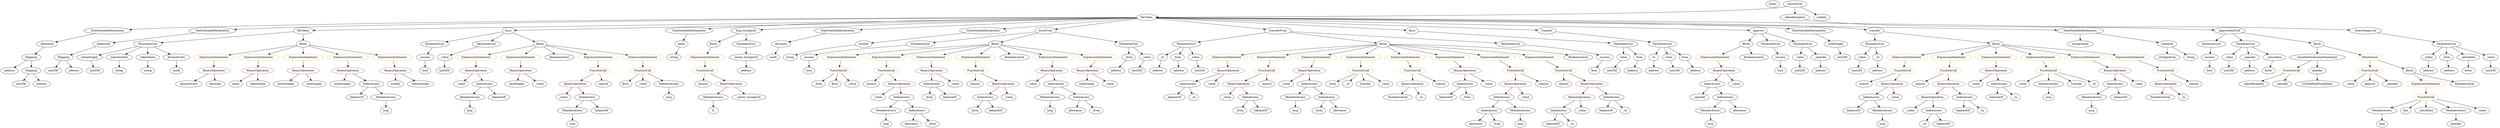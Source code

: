 strict digraph {
	graph [bb="0,0,11231,684"];
	node [label="\N"];
	Enter	[height=0.5,
		pos="7936.6,666",
		width=0.83628];
	IndexAccess_Unnamed_1	[color=black,
		height=0.5,
		label=IndexAccess,
		pos="8376.6,162",
		width=1.6402];
	Identifier_balanceOf_1	[color=black,
		height=0.5,
		label=balanceOf,
		pos="8250.6,90",
		width=1.3491];
	IndexAccess_Unnamed_1 -> Identifier_balanceOf_1	[pos="e,8276.9,105.61 8348.9,145.64 8330.7,135.49 8306.6,122.1 8286.8,111.11"];
	MemberAccess_Unnamed_1	[color=black,
		height=0.5,
		label=MemberAccess,
		pos="8386.6,90",
		width=1.9174];
	IndexAccess_Unnamed_1 -> MemberAccess_Unnamed_1	[pos="e,8384.1,108.1 8379.1,143.7 8380.1,136.32 8381.4,127.52 8382.6,119.25"];
	ElementaryTypeName_bool_1	[color=black,
		height=0.5,
		label=bool,
		pos="9883.6,306",
		width=0.76697];
	VariableDeclaration_decimals	[color=black,
		height=0.5,
		label=decimals,
		pos="3469.6,450",
		width=1.1967];
	ElementaryTypeName_uint8	[color=black,
		height=0.5,
		label=uint8,
		pos="3437.6,378",
		width=0.7947];
	VariableDeclaration_decimals -> ElementaryTypeName_uint8	[pos="e,3445.3,395.79 3461.8,432.05 3458.3,424.23 3453.9,414.75 3449.9,405.98"];
	Identifier_require_2	[color=black,
		height=0.5,
		label=require,
		pos="8603.6,234",
		width=1.0026];
	Identifier__from_4	[color=black,
		height=0.5,
		label=_from,
		pos="5935.6,234",
		width=0.93331];
	stringLiteral_Unnamed	[color=black,
		height=0.5,
		label=stringLiteral,
		pos="9691.6,378",
		width=1.5016];
	ParameterList_Unnamed_13	[color=black,
		height=0.5,
		label=ParameterList,
		pos="2020.6,450",
		width=1.7095];
	Parameter_success_3	[color=black,
		height=0.5,
		label=success,
		pos="1891.6,378",
		width=1.1135];
	ParameterList_Unnamed_13 -> Parameter_success_3	[pos="e,1916.3,392.44 1992.3,433.64 1972.9,423.1 1947,409.06 1926.3,397.85"];
	BinaryOperation_Unnamed_21	[color=brown,
		height=0.5,
		label=BinaryOperation,
		pos="2552.6,234",
		width=1.9867];
	Identifier__value_15	[color=black,
		height=0.5,
		label=_value,
		pos="2496.6,162",
		width=0.96103];
	BinaryOperation_Unnamed_21 -> Identifier__value_15	[pos="e,2509.3,178.83 2539,216.05 2532.2,207.56 2523.9,197.11 2516.4,187.73"];
	IndexAccess_Unnamed_17	[color=black,
		height=0.5,
		label=IndexAccess,
		pos="2608.6,162",
		width=1.6402];
	BinaryOperation_Unnamed_21 -> IndexAccess_Unnamed_17	[pos="e,2595.2,179.79 2566.1,216.05 2572.7,207.8 2580.8,197.7 2588.2,188.54"];
	FunctionCall_Unnamed_17	[color=orange,
		height=0.5,
		label=FunctionCall,
		pos="3730.6,306",
		width=1.6125];
	Identifier__from_9	[color=black,
		height=0.5,
		label=_from,
		pos="3613.6,234",
		width=0.93331];
	FunctionCall_Unnamed_17 -> Identifier__from_9	[pos="e,3635.6,248.14 3704.6,289.46 3687.1,279 3663.9,265.12 3645.3,254"];
	Identifier_Burn_1	[color=black,
		height=0.5,
		label=Burn,
		pos="3693.6,234",
		width=0.7947];
	FunctionCall_Unnamed_17 -> Identifier_Burn_1	[pos="e,3702.2,251.31 3721.6,288.05 3717.4,280.03 3712.2,270.26 3707.5,261.3"];
	Identifier__value_24	[color=black,
		height=0.5,
		label=_value,
		pos="3774.6,234",
		width=0.96103];
	FunctionCall_Unnamed_17 -> Identifier__value_24	[pos="e,3764.3,251.31 3741.2,288.05 3746.3,279.94 3752.6,270.04 3758.2,261.01"];
	ElementaryTypeName_address_1	[color=black,
		height=0.5,
		label=address,
		pos="10901,306",
		width=1.0996];
	VariableDeclaration_allowance	[color=black,
		height=0.5,
		label=allowance,
		pos="212.59,450",
		width=1.3076];
	Mapping_Unnamed_1	[color=black,
		height=0.5,
		label=Mapping,
		pos="140.59,378",
		width=1.2105];
	VariableDeclaration_allowance -> Mapping_Unnamed_1	[pos="e,156.7,394.67 195.89,432.76 186.67,423.8 175.06,412.51 164.85,402.59"];
	Identifier_require_10	[color=black,
		height=0.5,
		label=require,
		pos="3863.6,234",
		width=1.0026];
	Identifier_name	[color=black,
		height=0.5,
		label=name,
		pos="1052.6,234",
		width=0.83628];
	UserDefinedTypeName_Unnamed	[color=black,
		height=0.5,
		label=UserDefinedTypeName,
		pos="10384,234",
		width=2.7214];
	StateVariableDeclaration_Unnamed_6	[color=black,
		height=0.5,
		label=StateVariableDeclaration,
		pos="401.59,522",
		width=2.8184];
	StateVariableDeclaration_Unnamed_6 -> VariableDeclaration_allowance	[pos="e,245.46,463.18 359.17,505.29 328.41,493.9 286.93,478.54 255.95,467.06"];
	ExpressionStatement_Unnamed_19	[color=orange,
		height=0.5,
		label=ExpressionStatement,
		pos="5485.6,378",
		width=2.458];
	BinaryOperation_Unnamed_19	[color=brown,
		height=0.5,
		label=BinaryOperation,
		pos="5483.6,306",
		width=1.9867];
	ExpressionStatement_Unnamed_19 -> BinaryOperation_Unnamed_19	[pos="e,5484.1,324.1 5485.1,359.7 5484.9,352.41 5484.6,343.73 5484.4,335.54"];
	ExpressionStatement_Unnamed_6	[color=orange,
		height=0.5,
		label=ExpressionStatement,
		pos="8555.6,378",
		width=2.458];
	FunctionCall_Unnamed_1	[color=orange,
		height=0.5,
		label=FunctionCall,
		pos="8538.6,306",
		width=1.6125];
	ExpressionStatement_Unnamed_6 -> FunctionCall_Unnamed_1	[pos="e,8542.7,324.1 8551.4,359.7 8549.6,352.32 8547.5,343.52 8545.4,335.25"];
	Identifier_allowance_1	[color=black,
		height=0.5,
		label=allowance,
		pos="6538.6,18",
		width=1.3076];
	BinaryOperation_Unnamed_8	[color=brown,
		height=0.5,
		label=BinaryOperation,
		pos="8624.6,162",
		width=1.9867];
	Identifier__value_1	[color=black,
		height=0.5,
		label=_value,
		pos="8518.6,90",
		width=0.96103];
	BinaryOperation_Unnamed_8 -> Identifier__value_1	[pos="e,8539.5,104.79 8600,144.76 8584.8,134.73 8565.2,121.78 8549,111.1"];
	IndexAccess_Unnamed_2	[color=black,
		height=0.5,
		label=IndexAccess,
		pos="8630.6,90",
		width=1.6402];
	BinaryOperation_Unnamed_8 -> IndexAccess_Unnamed_2	[pos="e,8629.1,108.1 8626.1,143.7 8626.7,136.41 8627.4,127.73 8628.1,119.54"];
	Identifier__to_9	[color=black,
		height=0.5,
		label=_to,
		pos="6014.6,234",
		width=0.75];
	IndexAccess_Unnamed_19	[color=black,
		height=0.5,
		label=IndexAccess,
		pos="4380.6,162",
		width=1.6402];
	Identifier__from_5	[color=black,
		height=0.5,
		label=_from,
		pos="4330.6,90",
		width=0.93331];
	IndexAccess_Unnamed_19 -> Identifier__from_5	[pos="e,4342.2,107.31 4368.5,144.05 4362.6,135.77 4355.3,125.62 4348.7,116.42"];
	Identifier_balanceOf_13	[color=black,
		height=0.5,
		label=balanceOf,
		pos="4430.6,90",
		width=1.3491];
	IndexAccess_Unnamed_19 -> Identifier_balanceOf_13	[pos="e,4418.6,107.79 4392.7,144.05 4398.5,135.97 4405.5,126.12 4411.9,117.11"];
	BinaryOperation_Unnamed_10	[color=brown,
		height=0.5,
		label=BinaryOperation,
		pos="8945.6,306",
		width=1.9867];
	Identifier__value_3	[color=black,
		height=0.5,
		label=_value,
		pos="8853.6,234",
		width=0.96103];
	BinaryOperation_Unnamed_10 -> Identifier__value_3	[pos="e,8872.4,249.34 8923.8,288.41 8911.1,278.75 8895,266.48 8881.4,256.14"];
	IndexAccess_Unnamed_5	[color=black,
		height=0.5,
		label=IndexAccess,
		pos="8965.6,234",
		width=1.6402];
	BinaryOperation_Unnamed_10 -> IndexAccess_Unnamed_5	[pos="e,8960.7,252.1 8950.5,287.7 8952.7,280.24 8955.2,271.32 8957.6,262.97"];
	ElementaryTypeName_bool_3	[color=black,
		height=0.5,
		label=bool,
		pos="1893.6,306",
		width=0.76697];
	Parameter_success_3 -> ElementaryTypeName_bool_3	[pos="e,1893.1,324.1 1892.1,359.7 1892.3,352.41 1892.5,343.73 1892.8,335.54"];
	Block_Unnamed_3	[color=black,
		height=0.5,
		label=Block,
		pos="7819.6,450",
		width=0.90558];
	ExpressionStatement_Unnamed_12	[color=orange,
		height=0.5,
		label=ExpressionStatement,
		pos="7667.6,378",
		width=2.458];
	Block_Unnamed_3 -> ExpressionStatement_Unnamed_12	[pos="e,7702.1,394.91 7795.2,437.75 7772.9,427.52 7739.6,412.15 7712.5,399.7"];
	BooleanLiteral_Unnamed	[color=black,
		height=0.5,
		label=BooleanLiteral,
		pos="7838.6,378",
		width=1.7788];
	Block_Unnamed_3 -> BooleanLiteral_Unnamed	[pos="e,7833.9,396.1 7824.3,431.7 7826.3,424.24 7828.7,415.32 7831,406.97"];
	ParameterList_Unnamed_2	[color=black,
		height=0.5,
		label=ParameterList,
		pos="7231.6,450",
		width=1.7095];
	VariableDeclaration_value_1	[color=black,
		height=0.5,
		label=value,
		pos="7231.6,378",
		width=0.82242];
	ParameterList_Unnamed_2 -> VariableDeclaration_value_1	[pos="e,7231.6,396.1 7231.6,431.7 7231.6,424.41 7231.6,415.73 7231.6,407.54"];
	VariableDeclaration_from_1	[color=black,
		height=0.5,
		label=from,
		pos="7307.6,378",
		width=0.7947];
	ParameterList_Unnamed_2 -> VariableDeclaration_from_1	[pos="e,7292,393.34 7249.6,432.41 7259.8,423.03 7272.6,411.19 7283.7,401.04"];
	ElementaryTypeName_string_2	[color=black,
		height=0.5,
		label=string,
		pos="3515.6,378",
		width=0.864];
	Identifier__to_1	[color=black,
		height=0.5,
		label=_to,
		pos="8583.6,18",
		width=0.75];
	BinaryOperation_Unnamed_14	[color=brown,
		height=0.5,
		label=BinaryOperation,
		pos="5497.6,234",
		width=1.9867];
	Identifier__value_8	[color=black,
		height=0.5,
		label=_value,
		pos="5402.6,162",
		width=0.96103];
	BinaryOperation_Unnamed_14 -> Identifier__value_8	[pos="e,5421.9,177.25 5475.6,216.76 5462.2,206.96 5445.1,194.36 5430.8,183.83"];
	IndexAccess_Unnamed_8	[color=black,
		height=0.5,
		label=IndexAccess,
		pos="5514.6,162",
		width=1.6402];
	BinaryOperation_Unnamed_14 -> IndexAccess_Unnamed_8	[pos="e,5510.4,180.1 5501.8,215.7 5503.6,208.32 5505.7,199.52 5507.7,191.25"];
	MemberAccess_Unnamed_7	[color=black,
		height=0.5,
		label=MemberAccess,
		pos="10675,90",
		width=1.9174];
	Identifier_msg_5	[color=black,
		height=0.5,
		label=msg,
		pos="10675,18",
		width=0.75];
	MemberAccess_Unnamed_7 -> Identifier_msg_5	[pos="e,10675,36.104 10675,71.697 10675,64.407 10675,55.726 10675,47.536"];
	ElementaryTypeName_uint256_5	[color=black,
		height=0.5,
		label=uint256,
		pos="7193.6,306",
		width=1.0442];
	VariableDeclaration_value_1 -> ElementaryTypeName_uint256_5	[pos="e,7202.5,323.47 7222.6,360.41 7218.2,352.39 7212.9,342.57 7208,333.54"];
	NumberLiteral_Unnamed_1	[color=black,
		height=0.5,
		label=NumberLiteral,
		pos="6277.6,162",
		width=1.765];
	Identifier_msg	[color=black,
		height=0.5,
		label=msg,
		pos="1735.6,90",
		width=0.75];
	ElementaryTypeName_string	[color=black,
		height=0.5,
		label=string,
		pos="9794.6,378",
		width=0.864];
	NumberLiteral_Unnamed	[color=black,
		height=0.5,
		label=NumberLiteral,
		pos="9702.6,162",
		width=1.765];
	Parameter__value_1	[color=black,
		height=0.5,
		label=_value,
		pos="8342.6,378",
		width=0.96103];
	ElementaryTypeName_uint256_7	[color=black,
		height=0.5,
		label=uint256,
		pos="8327.6,306",
		width=1.0442];
	Parameter__value_1 -> ElementaryTypeName_uint256_7	[pos="e,8331.3,324.1 8338.9,359.7 8337.3,352.32 8335.4,343.52 8333.6,335.25"];
	ElementaryTypeName_bool_4	[color=black,
		height=0.5,
		label=bool,
		pos="3604.6,306",
		width=0.76697];
	FunctionCall_Unnamed_8	[color=orange,
		height=0.5,
		label=FunctionCall,
		pos="6320.6,306",
		width=1.6125];
	BinaryOperation_Unnamed_13	[color=brown,
		height=0.5,
		label=BinaryOperation,
		pos="6320.6,234",
		width=1.9867];
	FunctionCall_Unnamed_8 -> BinaryOperation_Unnamed_13	[pos="e,6320.6,252.1 6320.6,287.7 6320.6,280.41 6320.6,271.73 6320.6,263.54"];
	Identifier_require_4	[color=black,
		height=0.5,
		label=require,
		pos="6446.6,234",
		width=1.0026];
	FunctionCall_Unnamed_8 -> Identifier_require_4	[pos="e,6423.1,248.04 6347.9,289.81 6367.1,279.15 6392.9,264.83 6413.3,253.5"];
	ParameterList_Unnamed_4	[color=black,
		height=0.5,
		label=ParameterList,
		pos="8404.6,450",
		width=1.7095];
	ParameterList_Unnamed_4 -> Parameter__value_1	[pos="e,8356.6,394.83 8389.6,432.05 8382,423.47 8372.6,412.89 8364.2,403.44"];
	Parameter__to	[color=black,
		height=0.5,
		label=_to,
		pos="8422.6,378",
		width=0.75];
	ParameterList_Unnamed_4 -> Parameter__to	[pos="e,8418.2,396.1 8409,431.7 8410.9,424.32 8413.2,415.52 8415.3,407.25"];
	ParameterList_Unnamed_7	[color=black,
		height=0.5,
		label=ParameterList,
		pos="7931.6,450",
		width=1.7095];
	Parameter_success	[color=black,
		height=0.5,
		label=success,
		pos="7960.6,378",
		width=1.1135];
	ParameterList_Unnamed_7 -> Parameter_success	[pos="e,7953.5,396.1 7938.8,431.7 7941.9,424.15 7945.6,415.12 7949.1,406.68"];
	ElementaryTypeName_address_3	[color=black,
		height=0.5,
		label=address,
		pos="39.587,306",
		width=1.0996];
	ExpressionStatement_Unnamed_15	[color=orange,
		height=0.5,
		label=ExpressionStatement,
		pos="5680.6,378",
		width=2.458];
	FunctionCall_Unnamed_9	[color=orange,
		height=0.5,
		label=FunctionCall,
		pos="5631.6,306",
		width=1.6125];
	ExpressionStatement_Unnamed_15 -> FunctionCall_Unnamed_9	[pos="e,5643.6,324.1 5668.5,359.7 5662.9,351.73 5656.2,342.1 5650,333.26"];
	Identifier__value	[color=black,
		height=0.5,
		label=_value,
		pos="8488.6,162",
		width=0.96103];
	ElementaryTypeName_bool	[color=black,
		height=0.5,
		label=bool,
		pos="7960.6,306",
		width=0.76697];
	Parameter_success -> ElementaryTypeName_bool	[pos="e,7960.6,324.1 7960.6,359.7 7960.6,352.41 7960.6,343.73 7960.6,335.54"];
	FunctionCall_Unnamed_10	[color=orange,
		height=0.5,
		label=FunctionCall,
		pos="7006.6,306",
		width=1.6125];
	Identifier_require_6	[color=black,
		height=0.5,
		label=require,
		pos="7011.6,234",
		width=1.0026];
	FunctionCall_Unnamed_10 -> Identifier_require_6	[pos="e,7010.4,252.1 7007.8,287.7 7008.3,280.41 7009,271.73 7009.5,263.54"];
	BinaryOperation_Unnamed_15	[color=brown,
		height=0.5,
		label=BinaryOperation,
		pos="7137.6,234",
		width=1.9867];
	FunctionCall_Unnamed_10 -> BinaryOperation_Unnamed_15	[pos="e,7108.2,250.72 7034.7,289.98 7053.2,280.09 7077.7,266.98 7098.2,256.05"];
	Identifier_decimalUnits	[color=black,
		height=0.5,
		label=decimalUnits,
		pos="841.59,234",
		width=1.6264];
	ExpressionStatement_Unnamed_7	[color=orange,
		height=0.5,
		label=ExpressionStatement,
		pos="8750.6,378",
		width=2.458];
	FunctionCall_Unnamed_2	[color=orange,
		height=0.5,
		label=FunctionCall,
		pos="8729.6,306",
		width=1.6125];
	ExpressionStatement_Unnamed_7 -> FunctionCall_Unnamed_2	[pos="e,8734.7,324.1 8745.4,359.7 8743.2,352.24 8740.5,343.32 8738,334.97"];
	FunctionCall_Unnamed_15	[color=orange,
		height=0.5,
		label=FunctionCall,
		pos="4339.6,306",
		width=1.6125];
	Identifier_require_9	[color=black,
		height=0.5,
		label=require,
		pos="4339.6,234",
		width=1.0026];
	FunctionCall_Unnamed_15 -> Identifier_require_9	[pos="e,4339.6,252.1 4339.6,287.7 4339.6,280.41 4339.6,271.73 4339.6,263.54"];
	BinaryOperation_Unnamed_24	[color=brown,
		height=0.5,
		label=BinaryOperation,
		pos="4465.6,234",
		width=1.9867];
	FunctionCall_Unnamed_15 -> BinaryOperation_Unnamed_24	[pos="e,4437,250.89 4366.9,289.81 4384.5,280.06 4407.5,267.26 4426.9,256.48"];
	ElementaryTypeName_uint256_2	[color=black,
		height=0.5,
		label=uint256,
		pos="239.59,306",
		width=1.0442];
	VariableDeclarationStatement_Unnamed	[color=black,
		height=0.5,
		label=VariableDeclarationStatement,
		pos="10381,378",
		width=3.3174];
	FunctionCall_Unnamed_5	[color=orange,
		height=0.5,
		label=FunctionCall,
		pos="10268,306",
		width=1.6125];
	VariableDeclarationStatement_Unnamed -> FunctionCall_Unnamed_5	[pos="e,10293,322.59 10353,360.05 10338,350.61 10319,338.74 10302,328.63"];
	VariableDeclaration_spender	[color=black,
		height=0.5,
		label=spender,
		pos="10384,306",
		width=1.1135];
	VariableDeclarationStatement_Unnamed -> VariableDeclaration_spender	[pos="e,10383,324.1 10381,359.7 10382,352.41 10382,343.73 10382,335.54"];
	ExpressionStatement_Unnamed_9	[color=orange,
		height=0.5,
		label=ExpressionStatement,
		pos="8945.6,378",
		width=2.458];
	ExpressionStatement_Unnamed_9 -> BinaryOperation_Unnamed_10	[pos="e,8945.6,324.1 8945.6,359.7 8945.6,352.41 8945.6,343.73 8945.6,335.54"];
	ParameterList_Unnamed_3	[color=black,
		height=0.5,
		label=ParameterList,
		pos="670.59,450",
		width=1.7095];
	Parameter_initialSupply	[color=black,
		height=0.5,
		label=initialSupply,
		pos="405.59,378",
		width=1.5571];
	ParameterList_Unnamed_3 -> Parameter_initialSupply	[pos="e,447.79,390.15 625.93,437.2 579.82,425.02 507.86,406.02 458.81,393.06"];
	Parameter_tokenSymbol	[color=black,
		height=0.5,
		label=tokenSymbol,
		pos="539.59,378",
		width=1.6679];
	ParameterList_Unnamed_3 -> Parameter_tokenSymbol	[pos="e,567.82,394.09 641.84,433.64 623.02,423.59 598.23,410.34 577.77,399.4"];
	Parameter_tokenName	[color=black,
		height=0.5,
		label=tokenName,
		pos="670.59,378",
		width=1.46];
	ParameterList_Unnamed_3 -> Parameter_tokenName	[pos="e,670.59,396.1 670.59,431.7 670.59,424.41 670.59,415.73 670.59,407.54"];
	Parameter_decimalUnits	[color=black,
		height=0.5,
		label=decimalUnits,
		pos="799.59,378",
		width=1.6264];
	ParameterList_Unnamed_3 -> Parameter_decimalUnits	[pos="e,771.79,394.09 698.9,433.64 717.34,423.63 741.62,410.46 761.71,399.55"];
	FunctionCall_Unnamed_2 -> Identifier_require_2	[pos="e,8627.1,248.04 8702.2,289.81 8683.1,279.15 8657.3,264.83 8636.9,253.5"];
	BinaryOperation_Unnamed_7	[color=brown,
		height=0.5,
		label=BinaryOperation,
		pos="8729.6,234",
		width=1.9867];
	FunctionCall_Unnamed_2 -> BinaryOperation_Unnamed_7	[pos="e,8729.6,252.1 8729.6,287.7 8729.6,280.41 8729.6,271.73 8729.6,263.54"];
	Identifier_tokenName	[color=black,
		height=0.5,
		label=tokenName,
		pos="1153.6,234",
		width=1.46];
	IndexAccess_Unnamed_4	[color=black,
		height=0.5,
		label=IndexAccess,
		pos="9519.6,234",
		width=1.6402];
	MemberAccess_Unnamed_2	[color=black,
		height=0.5,
		label=MemberAccess,
		pos="9409.6,162",
		width=1.9174];
	IndexAccess_Unnamed_4 -> MemberAccess_Unnamed_2	[pos="e,9435,179.14 9494.9,217.29 9480,207.79 9460.7,195.53 9444.3,185.06"];
	Identifier_balanceOf_4	[color=black,
		height=0.5,
		label=balanceOf,
		pos="9545.6,162",
		width=1.3491];
	IndexAccess_Unnamed_4 -> Identifier_balanceOf_4	[pos="e,9539.2,180.1 9526,215.7 9528.8,208.15 9532.2,199.12 9535.3,190.68"];
	Identifier_require_3	[color=black,
		height=0.5,
		label=require,
		pos="3132.6,234",
		width=1.0026];
	Identifier_Transfer_1	[color=black,
		height=0.5,
		label=Transfer,
		pos="6101.6,234",
		width=1.1689];
	Identifier_allowance_4	[color=black,
		height=0.5,
		label=allowance,
		pos="4799.6,90",
		width=1.3076];
	Identifier__spender	[color=black,
		height=0.5,
		label=_spender,
		pos="7587.6,162",
		width=1.2521];
	Identifier__value_20	[color=black,
		height=0.5,
		label=_value,
		pos="3884.6,162",
		width=0.96103];
	ElementaryTypeName_bytes	[color=black,
		height=0.5,
		label=bytes,
		pos="11091,306",
		width=0.85014];
	VariableDeclaration_symbol	[color=black,
		height=0.5,
		label=symbol,
		pos="3788.6,450",
		width=1.0581];
	VariableDeclaration_symbol -> ElementaryTypeName_string_2	[pos="e,3539.4,389.95 3752.9,442.93 3706.7,434.62 3624.1,418.15 3555.6,396 3553.8,395.41 3551.9,394.77 3550,394.09"];
	ExpressionStatement_Unnamed_23	[color=orange,
		height=0.5,
		label=ExpressionStatement,
		pos="2125.6,378",
		width=2.458];
	BinaryOperation_Unnamed_22	[color=brown,
		height=0.5,
		label=BinaryOperation,
		pos="2125.6,306",
		width=1.9867];
	ExpressionStatement_Unnamed_23 -> BinaryOperation_Unnamed_22	[pos="e,2125.6,324.1 2125.6,359.7 2125.6,352.41 2125.6,343.73 2125.6,335.54"];
	Identifier_msg_12	[color=black,
		height=0.5,
		label=msg,
		pos="4680.6,90",
		width=0.75];
	MemberAccess_Unnamed_14	[color=black,
		height=0.5,
		label=MemberAccess,
		pos="4680.6,162",
		width=1.9174];
	MemberAccess_Unnamed_14 -> Identifier_msg_12	[pos="e,4680.6,108.1 4680.6,143.7 4680.6,136.41 4680.6,127.73 4680.6,119.54"];
	Identifier__from	[color=black,
		height=0.5,
		label=_from,
		pos="5449.6,90",
		width=0.93331];
	Parameter_success_4	[color=black,
		height=0.5,
		label=success,
		pos="3604.6,378",
		width=1.1135];
	Parameter_success_4 -> ElementaryTypeName_bool_4	[pos="e,3604.6,324.1 3604.6,359.7 3604.6,352.41 3604.6,343.73 3604.6,335.54"];
	Identifier_allowance_3	[color=black,
		height=0.5,
		label=allowance,
		pos="4042.6,18",
		width=1.3076];
	Block_Unnamed	[color=black,
		height=0.5,
		label=Block,
		pos="1354.6,450",
		width=0.90558];
	ExpressionStatement_Unnamed_4	[color=orange,
		height=0.5,
		label=ExpressionStatement,
		pos="964.59,378",
		width=2.458];
	Block_Unnamed -> ExpressionStatement_Unnamed_4	[pos="e,1029.3,390.61 1323.7,443.45 1263,432.56 1126.7,408.1 1040.6,392.64"];
	ExpressionStatement_Unnamed_2	[color=orange,
		height=0.5,
		label=ExpressionStatement,
		pos="1159.6,378",
		width=2.458];
	Block_Unnamed -> ExpressionStatement_Unnamed_2	[pos="e,1202,394.24 1327.9,439.41 1298.4,428.81 1250,411.47 1212.7,398.08"];
	ExpressionStatement_Unnamed_1	[color=orange,
		height=0.5,
		label=ExpressionStatement,
		pos="1354.6,378",
		width=2.458];
	Block_Unnamed -> ExpressionStatement_Unnamed_1	[pos="e,1354.6,396.1 1354.6,431.7 1354.6,424.41 1354.6,415.73 1354.6,407.54"];
	ExpressionStatement_Unnamed	[color=orange,
		height=0.5,
		label=ExpressionStatement,
		pos="1549.6,378",
		width=2.458];
	Block_Unnamed -> ExpressionStatement_Unnamed	[pos="e,1507.1,394.24 1381.3,439.41 1410.8,428.81 1459.1,411.47 1496.4,398.08"];
	ExpressionStatement_Unnamed_3	[color=orange,
		height=0.5,
		label=ExpressionStatement,
		pos="1744.6,378",
		width=2.458];
	Block_Unnamed -> ExpressionStatement_Unnamed_3	[pos="e,1679.9,390.61 1385.5,443.45 1446.2,432.56 1582.5,408.1 1668.6,392.64"];
	ElementaryTypeName_uint256_8	[color=black,
		height=0.5,
		label=uint256,
		pos="8053.6,306",
		width=1.0442];
	ElementaryTypeName_address_13	[color=black,
		height=0.5,
		label=address,
		pos="5164.6,306",
		width=1.0996];
	Parameter__value_3	[color=black,
		height=0.5,
		label=_value,
		pos="9976.6,378",
		width=0.96103];
	ElementaryTypeName_uint256_9	[color=black,
		height=0.5,
		label=uint256,
		pos="9976.6,306",
		width=1.0442];
	Parameter__value_3 -> ElementaryTypeName_uint256_9	[pos="e,9976.6,324.1 9976.6,359.7 9976.6,352.41 9976.6,343.73 9976.6,335.54"];
	Identifier_balanceOf_8	[color=black,
		height=0.5,
		label=balanceOf,
		pos="7188.6,90",
		width=1.3491];
	IndexAccess_Unnamed_14	[color=black,
		height=0.5,
		label=IndexAccess,
		pos="5261.6,234",
		width=1.6402];
	Identifier_balanceOf_10	[color=black,
		height=0.5,
		label=balanceOf,
		pos="5189.6,162",
		width=1.3491];
	IndexAccess_Unnamed_14 -> Identifier_balanceOf_10	[pos="e,5206,178.99 5244.5,216.41 5235.4,207.57 5224.1,196.53 5214.1,186.79"];
	Identifier__to_8	[color=black,
		height=0.5,
		label=_to,
		pos="5283.6,162",
		width=0.75];
	IndexAccess_Unnamed_14 -> Identifier__to_8	[pos="e,5278.2,180.1 5267,215.7 5269.4,208.24 5272.2,199.32 5274.8,190.97"];
	Identifier_symbol	[color=black,
		height=0.5,
		label=symbol,
		pos="1782.6,234",
		width=1.0581];
	Identifier_Burn	[color=black,
		height=0.5,
		label=Burn,
		pos="2776.6,234",
		width=0.7947];
	ContractDefinition_MyToken	[color=black,
		height=0.5,
		label=MyToken,
		pos="5112.6,594",
		width=1.3076];
	ContractDefinition_MyToken -> StateVariableDeclaration_Unnamed_6	[pos="e,499.25,527.04 5065.2,592.81 4724,591.32 2609.4,580.74 889.59,540 759.36,536.91 609.64,531.41 510.75,527.5"];
	StateVariableDeclaration_Unnamed_5	[color=black,
		height=0.5,
		label=StateVariableDeclaration,
		pos="999.59,522",
		width=2.8184];
	ContractDefinition_MyToken -> StateVariableDeclaration_Unnamed_5	[pos="e,1093.1,529.35 5065.2,593.11 4743.3,593.7 2843.9,594.64 1298.6,540 1234,537.72 1161.7,533.65 1104.4,530.06"];
	FunctionDefinition_MyToken	[color=black,
		height=0.5,
		label=MyToken,
		pos="1354.6,522",
		width=1.3076];
	ContractDefinition_MyToken -> FunctionDefinition_MyToken	[pos="e,1401.7,523.88 5065.4,592.12 4666.1,584.68 1855.8,532.34 1413.2,524.09"];
	FunctionDefinition_burn	[color=black,
		height=0.5,
		label=burn,
		pos="2305.6,522",
		width=0.76697];
	ContractDefinition_MyToken -> FunctionDefinition_burn	[pos="e,2333.6,523.71 5065.7,591.84 4837.1,586.18 3816.6,560.92 2980.6,540 2739.1,533.96 2449,526.63 2345,524"];
	StateVariableDeclaration_Unnamed_1	[color=black,
		height=0.5,
		label=StateVariableDeclaration,
		pos="3090.6,522",
		width=2.8184];
	ContractDefinition_MyToken -> StateVariableDeclaration_Unnamed_1	[pos="e,3170.5,533.39 5065.1,593.15 4852.3,593.49 3965.2,591.57 3239.6,540 3220.9,538.67 3200.9,536.75 3181.9,534.67"];
	FunctionDefinition_bug_txorigin20	[color=black,
		height=0.5,
		label=bug_txorigin20,
		pos="3315.6,522",
		width=1.8481];
	ContractDefinition_MyToken -> FunctionDefinition_bug_txorigin20	[pos="e,3379.6,527.31 5065.5,591.78 4879.3,586.87 4176.6,567.47 3598.6,540 3528.2,536.66 3448.1,531.74 3391.1,528.05"];
	StateVariableDeclaration_Unnamed_3	[color=black,
		height=0.5,
		label=StateVariableDeclaration,
		pos="3708.6,522",
		width=2.8184];
	ContractDefinition_MyToken -> StateVariableDeclaration_Unnamed_3	[pos="e,3805,527.8 5065.9,590.67 4868.7,580.84 4101.3,542.58 3816.1,528.36"];
	StateVariableDeclaration_Unnamed_2	[color=black,
		height=0.5,
		label=StateVariableDeclaration,
		pos="4452.6,522",
		width=2.8184];
	ContractDefinition_MyToken -> StateVariableDeclaration_Unnamed_2	[pos="e,4534.4,533.04 5067.2,588.62 4977,579.86 4769.1,559.37 4594.6,540 4578.7,538.24 4561.9,536.3 4545.6,534.37"];
	FunctionDefinition_burnFrom	[color=black,
		height=0.5,
		label=burnFrom,
		pos="4651.6,522",
		width=1.3353];
	ContractDefinition_MyToken -> FunctionDefinition_burnFrom	[pos="e,4695.5,529.67 5069.2,586.41 4985,573.62 4799.4,545.44 4706.6,531.36"];
	FunctionDefinition_transferFrom	[color=black,
		height=0.5,
		label=transferFrom,
		pos="5707.6,522",
		width=1.6402];
	ContractDefinition_MyToken -> FunctionDefinition_transferFrom	[pos="e,5653.5,529.37 5157.3,587.74 5261.4,575.49 5520.2,545.05 5642.1,530.71"];
	EventDefinition_Burn	[color=black,
		height=0.5,
		label=Burn,
		pos="6298.6,522",
		width=0.7947];
	ContractDefinition_MyToken -> EventDefinition_Burn	[pos="e,6270,524.69 5159.1,590.26 5350.9,578.93 6079.3,535.94 6258.6,525.36"];
	EventDefinition_Transfer	[color=black,
		height=0.5,
		label=Transfer,
		pos="6884.6,522",
		width=1.1689];
	ContractDefinition_MyToken -> EventDefinition_Transfer	[pos="e,6842.6,524.66 5159.5,591.15 5408,581.33 6568.5,535.49 6831.5,525.1"];
	FunctionDefinition_approve	[color=black,
		height=0.5,
		label=approve,
		pos="7875.6,522",
		width=1.1412];
	ContractDefinition_MyToken -> FunctionDefinition_approve	[pos="e,7834.3,524.04 5159.7,591.81 5491.4,583.4 7473.9,533.18 7823.1,524.33"];
	StateVariableDeclaration_Unnamed_4	[color=black,
		height=0.5,
		label=StateVariableDeclaration,
		pos="8103.6,522",
		width=2.8184];
	ContractDefinition_MyToken -> StateVariableDeclaration_Unnamed_4	[pos="e,8019.5,532.36 5160,592.6 5482.2,589.83 7355.8,572.53 7925.6,540 7952.4,538.47 7981.5,536.03 8008.2,533.46"];
	FunctionDefinition_transfer	[color=black,
		height=0.5,
		label=transfer,
		pos="8404.6,522",
		width=1.0719];
	ContractDefinition_MyToken -> FunctionDefinition_transfer	[pos="e,8367.3,527.11 5159.8,592.66 5500.2,590.13 7582.3,573.45 8213.6,540 8262.1,537.43 8317.4,532.27 8355.9,528.3"];
	StateVariableDeclaration_Unnamed	[color=black,
		height=0.5,
		label=StateVariableDeclaration,
		pos="9313.6,522",
		width=2.8184];
	ContractDefinition_MyToken -> StateVariableDeclaration_Unnamed	[pos="e,9213.2,525.11 5159.7,592.32 5457.3,588.02 7107.4,563.95 8452.6,540 8721.6,535.21 9038,528.75 9202.1,525.34"];
	FunctionDefinition_approveAndCall	[color=black,
		height=0.5,
		label=approveAndCall,
		pos="9978.6,522",
		width=1.9867];
	ContractDefinition_MyToken -> FunctionDefinition_approveAndCall	[pos="e,9908.1,525.57 5159.9,592.75 5504.6,590.84 7666,577.72 9423.6,540 9591.7,536.39 9788.3,529.81 9896.6,525.98"];
	BinaryOperation_Unnamed_4	[color=brown,
		height=0.5,
		label=BinaryOperation,
		pos="961.59,306",
		width=1.9867];
	BinaryOperation_Unnamed_4 -> Identifier_decimalUnits	[pos="e,868.16,250.5 934.06,288.94 917.44,279.25 896.06,266.78 878.05,256.27"];
	Identifier_decimals	[color=black,
		height=0.5,
		label=decimals,
		pos="961.59,234",
		width=1.1967];
	BinaryOperation_Unnamed_4 -> Identifier_decimals	[pos="e,961.59,252.1 961.59,287.7 961.59,280.41 961.59,271.73 961.59,263.54"];
	IndexAccess_Unnamed_13	[color=black,
		height=0.5,
		label=IndexAccess,
		pos="6559.6,234",
		width=1.6402];
	Identifier_balanceOf_9	[color=black,
		height=0.5,
		label=balanceOf,
		pos="6509.6,162",
		width=1.3491];
	IndexAccess_Unnamed_13 -> Identifier_balanceOf_9	[pos="e,6521.6,179.79 6547.5,216.05 6541.7,207.97 6534.7,198.12 6528.2,189.11"];
	Identifier__from_2	[color=black,
		height=0.5,
		label=_from,
		pos="6609.6,162",
		width=0.93331];
	IndexAccess_Unnamed_13 -> Identifier__from_2	[pos="e,6597.9,179.31 6571.7,216.05 6577.6,207.77 6584.9,197.62 6591.4,188.42"];
	BinaryOperation_Unnamed_25	[color=brown,
		height=0.5,
		label=BinaryOperation,
		pos="3989.6,234",
		width=1.9867];
	BinaryOperation_Unnamed_25 -> Identifier__value_20	[pos="e,3905.3,176.79 3965.2,216.76 3950.2,206.73 3930.8,193.78 3914.7,183.1"];
	IndexAccess_Unnamed_20	[color=black,
		height=0.5,
		label=IndexAccess,
		pos="3996.6,162",
		width=1.6402];
	BinaryOperation_Unnamed_25 -> IndexAccess_Unnamed_20	[pos="e,3994.9,180.1 3991.3,215.7 3992,208.41 3992.9,199.73 3993.7,191.54"];
	Parameter__value_2	[color=black,
		height=0.5,
		label=_value,
		pos="8053.6,378",
		width=0.96103];
	Parameter__value_2 -> ElementaryTypeName_uint256_8	[pos="e,8053.6,324.1 8053.6,359.7 8053.6,352.41 8053.6,343.73 8053.6,335.54"];
	Identifier__to_7	[color=black,
		height=0.5,
		label=_to,
		pos="7282.6,90",
		width=0.75];
	ElementaryTypeName_uint256_6	[color=black,
		height=0.5,
		label=uint256,
		pos="429.59,306",
		width=1.0442];
	Parameter_initialSupply -> ElementaryTypeName_uint256_6	[pos="e,423.72,324.1 411.52,359.7 414.08,352.24 417.13,343.32 420,334.97"];
	IndexAccess_Unnamed_7	[color=black,
		height=0.5,
		label=IndexAccess,
		pos="7709.6,162",
		width=1.6402];
	MemberAccess_Unnamed_5	[color=black,
		height=0.5,
		label=MemberAccess,
		pos="7642.6,90",
		width=1.9174];
	IndexAccess_Unnamed_7 -> MemberAccess_Unnamed_5	[pos="e,7658.8,107.96 7693.7,144.41 7685.7,135.99 7675.7,125.58 7666.7,116.2"];
	Identifier_allowance	[color=black,
		height=0.5,
		label=allowance,
		pos="7776.6,90",
		width=1.3076];
	IndexAccess_Unnamed_7 -> Identifier_allowance	[pos="e,7761.3,106.99 7725.5,144.41 7733.8,135.66 7744.3,124.75 7753.5,115.08"];
	Identifier__to	[color=black,
		height=0.5,
		label=_to,
		pos="9811.6,162",
		width=0.75];
	Identifier__from_3	[color=black,
		height=0.5,
		label=_from,
		pos="5863.6,90",
		width=0.93331];
	VariableDeclaration_to	[color=black,
		height=0.5,
		label=to,
		pos="7381.6,378",
		width=0.75];
	ElementaryTypeName_address_6	[color=black,
		height=0.5,
		label=address,
		pos="7385.6,306",
		width=1.0996];
	VariableDeclaration_to -> ElementaryTypeName_address_6	[pos="e,7384.6,324.1 7382.6,359.7 7383,352.41 7383.5,343.73 7384,335.54"];
	BinaryOperation_Unnamed	[color=brown,
		height=0.5,
		label=BinaryOperation,
		pos="1549.6,306",
		width=1.9867];
	Identifier_initialSupply	[color=black,
		height=0.5,
		label=initialSupply,
		pos="1534.6,234",
		width=1.5571];
	BinaryOperation_Unnamed -> Identifier_initialSupply	[pos="e,1538.3,252.1 1545.9,287.7 1544.3,280.32 1542.4,271.52 1540.6,263.25"];
	IndexAccess_Unnamed	[color=black,
		height=0.5,
		label=IndexAccess,
		pos="1667.6,234",
		width=1.6402];
	BinaryOperation_Unnamed -> IndexAccess_Unnamed	[pos="e,1641.5,250.5 1576.7,288.94 1593.1,279.2 1614.2,266.66 1632,256.12"];
	Identifier_spender	[color=black,
		height=0.5,
		label=spender,
		pos="11023,18",
		width=1.1135];
	VariableDeclaration_balanceOf	[color=black,
		height=0.5,
		label=balanceOf,
		pos="470.59,450",
		width=1.3491];
	StateVariableDeclaration_Unnamed_5 -> VariableDeclaration_balanceOf	[pos="e,515.83,456.99 920.1,510.48 812.12,496.19 621.71,471 527.15,458.48"];
	Identifier_msg_7	[color=black,
		height=0.5,
		label=msg,
		pos="5751.6,90",
		width=0.75];
	ExpressionStatement_Unnamed_20	[color=orange,
		height=0.5,
		label=ExpressionStatement,
		pos="5875.6,378",
		width=2.458];
	BinaryOperation_Unnamed_20	[color=brown,
		height=0.5,
		label=BinaryOperation,
		pos="5824.6,306",
		width=1.9867];
	ExpressionStatement_Unnamed_20 -> BinaryOperation_Unnamed_20	[pos="e,5837,324.1 5863,359.7 5857.2,351.73 5850.2,342.1 5843.7,333.26"];
	ExpressionStatement_Unnamed_21	[color=orange,
		height=0.5,
		label=ExpressionStatement,
		pos="6070.6,378",
		width=2.458];
	FunctionCall_Unnamed_12	[color=orange,
		height=0.5,
		label=FunctionCall,
		pos="6070.6,306",
		width=1.6125];
	ExpressionStatement_Unnamed_21 -> FunctionCall_Unnamed_12	[pos="e,6070.6,324.1 6070.6,359.7 6070.6,352.41 6070.6,343.73 6070.6,335.54"];
	FunctionDefinition_MyToken -> ParameterList_Unnamed_3	[pos="e,727.81,456.86 1309.4,516.38 1192.4,504.4 878.72,472.3 739.16,458.02"];
	FunctionDefinition_MyToken -> Block_Unnamed	[pos="e,1354.6,468.1 1354.6,503.7 1354.6,496.41 1354.6,487.73 1354.6,479.54"];
	Parameter__to_1	[color=black,
		height=0.5,
		label=_to,
		pos="5179.6,378",
		width=0.75];
	Parameter__to_1 -> ElementaryTypeName_address_13	[pos="e,5168.3,324.1 5175.9,359.7 5174.3,352.32 5172.4,343.52 5170.6,335.25"];
	Identifier__value_13	[color=black,
		height=0.5,
		label=_value,
		pos="5712.6,234",
		width=0.96103];
	BinaryOperation_Unnamed_20 -> Identifier__value_13	[pos="e,5733.9,248.33 5798.6,288.76 5782.2,278.5 5760.9,265.18 5743.6,254.37"];
	IndexAccess_Unnamed_15	[color=black,
		height=0.5,
		label=IndexAccess,
		pos="5824.6,234",
		width=1.6402];
	BinaryOperation_Unnamed_20 -> IndexAccess_Unnamed_15	[pos="e,5824.6,252.1 5824.6,287.7 5824.6,280.41 5824.6,271.73 5824.6,263.54"];
	Identifier_this	[color=black,
		height=0.5,
		label=this,
		pos="10789,90",
		width=0.75];
	MemberAccess_Unnamed_9	[color=black,
		height=0.5,
		label=MemberAccess,
		pos="5751.6,162",
		width=1.9174];
	MemberAccess_Unnamed_9 -> Identifier_msg_7	[pos="e,5751.6,108.1 5751.6,143.7 5751.6,136.41 5751.6,127.73 5751.6,119.54"];
	ExpressionStatement_Unnamed_24	[color=orange,
		height=0.5,
		label=ExpressionStatement,
		pos="2320.6,378",
		width=2.458];
	BinaryOperation_Unnamed_23	[color=brown,
		height=0.5,
		label=BinaryOperation,
		pos="2320.6,306",
		width=1.9867];
	ExpressionStatement_Unnamed_24 -> BinaryOperation_Unnamed_23	[pos="e,2320.6,324.1 2320.6,359.7 2320.6,352.41 2320.6,343.73 2320.6,335.54"];
	Identifier__value_4	[color=black,
		height=0.5,
		label=_value,
		pos="9077.6,234",
		width=0.96103];
	IndexAccess_Unnamed_11	[color=black,
		height=0.5,
		label=IndexAccess,
		pos="6726.6,162",
		width=1.6402];
	IndexAccess_Unnamed_12	[color=black,
		height=0.5,
		label=IndexAccess,
		pos="6604.6,90",
		width=1.6402];
	IndexAccess_Unnamed_11 -> IndexAccess_Unnamed_12	[pos="e,6631.3,106.33 6699.8,145.64 6682.6,135.75 6659.9,122.76 6641.1,111.93"];
	MemberAccess_Unnamed_8	[color=black,
		height=0.5,
		label=MemberAccess,
		pos="6750.6,90",
		width=1.9174];
	IndexAccess_Unnamed_11 -> MemberAccess_Unnamed_8	[pos="e,6744.7,108.1 6732.5,143.7 6735.1,136.24 6738.1,127.32 6741,118.97"];
	Identifier_balanceOf_2	[color=black,
		height=0.5,
		label=balanceOf,
		pos="8677.6,18",
		width=1.3491];
	Parameter__spender_1	[color=black,
		height=0.5,
		label=_spender,
		pos="10075,378",
		width=1.2521];
	ElementaryTypeName_address_11	[color=black,
		height=0.5,
		label=address,
		pos="10073,306",
		width=1.0996];
	Parameter__spender_1 -> ElementaryTypeName_address_11	[pos="e,10073,324.1 10074,359.7 10074,352.41 10074,343.73 10073,335.54"];
	MemberAccess_Unnamed_4	[color=black,
		height=0.5,
		label=MemberAccess,
		pos="3176.6,162",
		width=1.9174];
	Identifier_tx	[color=black,
		height=0.5,
		label=tx,
		pos="3176.6,90",
		width=0.75];
	MemberAccess_Unnamed_4 -> Identifier_tx	[pos="e,3176.6,108.1 3176.6,143.7 3176.6,136.41 3176.6,127.73 3176.6,119.54"];
	IndexAccess_Unnamed_9	[color=black,
		height=0.5,
		label=IndexAccess,
		pos="6963.6,90",
		width=1.6402];
	Identifier_balanceOf_7	[color=black,
		height=0.5,
		label=balanceOf,
		pos="6916.6,18",
		width=1.3491];
	IndexAccess_Unnamed_9 -> Identifier_balanceOf_7	[pos="e,6927.9,35.789 6952.2,72.055 6946.8,63.973 6940.2,54.121 6934.1,45.112"];
	Identifier__to_6	[color=black,
		height=0.5,
		label=_to,
		pos="7010.6,18",
		width=0.75];
	IndexAccess_Unnamed_9 -> Identifier__to_6	[pos="e,7000,34.829 6975,72.055 6980.6,63.735 6987.4,53.54 6993.6,44.319"];
	Identifier_msg_10	[color=black,
		height=0.5,
		label=msg,
		pos="2979.6,162",
		width=0.75];
	Identifier__value_12	[color=black,
		height=0.5,
		label=_value,
		pos="5373.6,234",
		width=0.96103];
	ExpressionStatement_Unnamed_4 -> BinaryOperation_Unnamed_4	[pos="e,962.32,324.1 963.85,359.7 963.53,352.41 963.16,343.73 962.81,335.54"];
	FunctionCall_Unnamed_6	[color=orange,
		height=0.5,
		label=FunctionCall,
		pos="10629,306",
		width=1.6125];
	Identifier__value_6	[color=black,
		height=0.5,
		label=_value,
		pos="10535,234",
		width=0.96103];
	FunctionCall_Unnamed_6 -> Identifier__value_6	[pos="e,10554,249.39 10607,289.12 10594,279.32 10577,266.65 10563,256.02"];
	Identifier_approve	[color=black,
		height=0.5,
		label=approve,
		pos="10629,234",
		width=1.1412];
	FunctionCall_Unnamed_6 -> Identifier_approve	[pos="e,10629,252.1 10629,287.7 10629,280.41 10629,271.73 10629,263.54"];
	Identifier__spender_2	[color=black,
		height=0.5,
		label=_spender,
		pos="10733,234",
		width=1.2521];
	FunctionCall_Unnamed_6 -> Identifier__spender_2	[pos="e,10710,250.1 10652,289.12 10667,279.43 10685,266.92 10701,256.37"];
	Parameter__value_5	[color=black,
		height=0.5,
		label=_value,
		pos="1984.6,378",
		width=0.96103];
	ElementaryTypeName_uint256_11	[color=black,
		height=0.5,
		label=uint256,
		pos="1984.6,306",
		width=1.0442];
	Parameter__value_5 -> ElementaryTypeName_uint256_11	[pos="e,1984.6,324.1 1984.6,359.7 1984.6,352.41 1984.6,343.73 1984.6,335.54"];
	ElementaryTypeName_address_12	[color=black,
		height=0.5,
		label=address,
		pos="5261.6,306",
		width=1.0996];
	ExpressionStatement_Unnamed_10	[color=orange,
		height=0.5,
		label=ExpressionStatement,
		pos="9140.6,378",
		width=2.458];
	FunctionCall_Unnamed_3	[color=orange,
		height=0.5,
		label=FunctionCall,
		pos="9199.6,306",
		width=1.6125];
	ExpressionStatement_Unnamed_10 -> FunctionCall_Unnamed_3	[pos="e,9185.4,323.79 9154.9,360.05 9161.8,351.8 9170.3,341.7 9178.1,332.54"];
	Parameter__token	[color=black,
		height=0.5,
		label=_token,
		pos="10901,378",
		width=1.0026];
	Parameter__token -> ElementaryTypeName_address_1	[pos="e,10901,324.1 10901,359.7 10901,352.41 10901,343.73 10901,335.54"];
	Parameter__from_1	[color=black,
		height=0.5,
		label=_from,
		pos="5258.6,378",
		width=0.93331];
	Parameter__from_1 -> ElementaryTypeName_address_12	[pos="e,5260.9,324.1 5259.3,359.7 5259.6,352.41 5260,343.73 5260.4,335.54"];
	Block_Unnamed_5	[color=black,
		height=0.5,
		label=Block,
		pos="10811,306",
		width=0.90558];
	ExpressionStatement_Unnamed_13	[color=orange,
		height=0.5,
		label=ExpressionStatement,
		pos="10885,234",
		width=2.458];
	Block_Unnamed_5 -> ExpressionStatement_Unnamed_13	[pos="e,10867,252.04 10826,290.15 10836,281.35 10848,269.97 10858,259.83"];
	BooleanLiteral_Unnamed_1	[color=black,
		height=0.5,
		label=BooleanLiteral,
		pos="11056,234",
		width=1.7788];
	Block_Unnamed_5 -> BooleanLiteral_Unnamed_1	[pos="e,11008,246.46 10836,294.01 10841,291.88 10846,289.76 10852,288 10878,279.02 10947,261.61 10997,249.19"];
	Identifier_tokenRecipient	[color=black,
		height=0.5,
		label=tokenRecipient,
		pos="10094,234",
		width=1.8343];
	FunctionCall_Unnamed_5 -> Identifier_tokenRecipient	[pos="e,10130,249.52 10233,291.17 10207,280.45 10169,265.49 10140,253.71"];
	Identifier__spender_1	[color=black,
		height=0.5,
		label=_spender,
		pos="10223,234",
		width=1.2521];
	FunctionCall_Unnamed_5 -> Identifier__spender_1	[pos="e,10233,251.79 10257,288.05 10252,280.06 10245,270.33 10240,261.4"];
	ParameterList_Unnamed_15	[color=black,
		height=0.5,
		label=ParameterList,
		pos="4175.6,450",
		width=1.7095];
	ParameterList_Unnamed_15 -> Parameter_success_4	[pos="e,3634.4,390.37 4114.3,447.25 4016.2,443.45 3818.3,431.67 3654.6,396 3651.5,395.32 3648.3,394.52 3645.1,393.63"];
	FunctionCall_Unnamed_13	[color=orange,
		height=0.5,
		label=FunctionCall,
		pos="2662.6,306",
		width=1.6125];
	FunctionCall_Unnamed_13 -> BinaryOperation_Unnamed_21	[pos="e,2578,251.14 2637.9,289.29 2623,279.79 2603.7,267.53 2587.3,257.06"];
	Identifier_require_8	[color=black,
		height=0.5,
		label=require,
		pos="2678.6,234",
		width=1.0026];
	FunctionCall_Unnamed_13 -> Identifier_require_8	[pos="e,2674.7,252.1 2666.5,287.7 2668.2,280.32 2670.2,271.52 2672.1,263.25"];
	ElementaryTypeName_uint256_12	[color=black,
		height=0.5,
		label=uint256,
		pos="5069.6,306",
		width=1.0442];
	BinaryOperation_Unnamed_12	[color=brown,
		height=0.5,
		label=BinaryOperation,
		pos="7704.6,306",
		width=1.9867];
	ExpressionStatement_Unnamed_12 -> BinaryOperation_Unnamed_12	[pos="e,7695.5,324.1 7676.7,359.7 7680.8,351.98 7685.7,342.71 7690.3,334.11"];
	MemberAccess_Unnamed_3	[color=black,
		height=0.5,
		label=MemberAccess,
		pos="9199.6,234",
		width=1.9174];
	Identifier_msg_3	[color=black,
		height=0.5,
		label=msg,
		pos="9199.6,162",
		width=0.75];
	MemberAccess_Unnamed_3 -> Identifier_msg_3	[pos="e,9199.6,180.1 9199.6,215.7 9199.6,208.41 9199.6,199.73 9199.6,191.54"];
	IndexAccess_Unnamed_3	[color=black,
		height=0.5,
		label=IndexAccess,
		pos="8773.6,162",
		width=1.6402];
	Identifier_balanceOf_3	[color=black,
		height=0.5,
		label=balanceOf,
		pos="8767.6,90",
		width=1.3491];
	IndexAccess_Unnamed_3 -> Identifier_balanceOf_3	[pos="e,8769.1,108.1 8772.1,143.7 8771.5,136.41 8770.7,127.73 8770,119.54"];
	Identifier__to_2	[color=black,
		height=0.5,
		label=_to,
		pos="8861.6,90",
		width=0.75];
	IndexAccess_Unnamed_3 -> Identifier__to_2	[pos="e,8844.8,104.33 8794,144.76 8806.5,134.79 8822.7,121.93 8836.1,111.28"];
	ElementaryTypeName_uint256_1	[color=black,
		height=0.5,
		label=uint256,
		pos="8252.6,378",
		width=1.0442];
	FunctionDefinition_burn -> ParameterList_Unnamed_13	[pos="e,2066.6,462.3 2279.8,514.66 2234.4,503.51 2139.2,480.13 2077.7,465.02"];
	ParameterList_Unnamed_12	[color=black,
		height=0.5,
		label=ParameterList,
		pos="2249.6,450",
		width=1.7095];
	FunctionDefinition_burn -> ParameterList_Unnamed_12	[pos="e,2263.2,467.96 2293.2,505.46 2286.4,497.04 2277.9,486.41 2270.2,476.78"];
	Block_Unnamed_7	[color=black,
		height=0.5,
		label=Block,
		pos="2405.6,450",
		width=0.90558];
	FunctionDefinition_burn -> Block_Unnamed_7	[pos="e,2386,464.71 2323.9,508.16 2338.8,497.77 2359.9,482.95 2377,471.01"];
	BinaryOperation_Unnamed_2	[color=brown,
		height=0.5,
		label=BinaryOperation,
		pos="1153.6,306",
		width=1.9867];
	ExpressionStatement_Unnamed_2 -> BinaryOperation_Unnamed_2	[pos="e,1155.1,324.1 1158.1,359.7 1157.5,352.41 1156.7,343.73 1156,335.54"];
	Block_Unnamed_8	[color=black,
		height=0.5,
		label=Block,
		pos="4421.6,450",
		width=0.90558];
	ExpressionStatement_Unnamed_31	[color=orange,
		height=0.5,
		label=ExpressionStatement,
		pos="3751.6,378",
		width=2.458];
	Block_Unnamed_8 -> ExpressionStatement_Unnamed_31	[pos="e,3815.5,390.86 4389.7,445.84 4354.6,442.38 4296.6,436.69 4246.6,432 4070.2,415.43 4025.2,419.16 3849.6,396 3842.2,395.02 3834.5,\
393.89 3826.8,392.68"];
	ExpressionStatement_Unnamed_27	[color=orange,
		height=0.5,
		label=ExpressionStatement,
		pos="3946.6,378",
		width=2.458];
	Block_Unnamed_8 -> ExpressionStatement_Unnamed_27	[pos="e,4011.6,390.59 4390,444.91 4325.2,436.43 4172.4,416.07 4044.6,396 4037.5,394.89 4030.1,393.69 4022.8,392.46"];
	ExpressionStatement_Unnamed_28	[color=orange,
		height=0.5,
		label=ExpressionStatement,
		pos="4141.6,378",
		width=2.458];
	Block_Unnamed_8 -> ExpressionStatement_Unnamed_28	[pos="e,4196,392.59 4392.2,441.64 4348.5,430.73 4265.4,409.96 4206.9,395.34"];
	ExpressionStatement_Unnamed_26	[color=orange,
		height=0.5,
		label=ExpressionStatement,
		pos="4336.6,378",
		width=2.458];
	Block_Unnamed_8 -> ExpressionStatement_Unnamed_26	[pos="e,4357.2,395.95 4404,434.5 4393,425.47 4378.7,413.64 4366,403.23"];
	BooleanLiteral_Unnamed_4	[color=black,
		height=0.5,
		label=BooleanLiteral,
		pos="4507.6,378",
		width=1.7788];
	Block_Unnamed_8 -> BooleanLiteral_Unnamed_4	[pos="e,4487.4,395.45 4439.4,434.5 4450.8,425.26 4465.7,413.07 4478.7,402.47"];
	ExpressionStatement_Unnamed_29	[color=orange,
		height=0.5,
		label=ExpressionStatement,
		pos="4678.6,378",
		width=2.458];
	Block_Unnamed_8 -> ExpressionStatement_Unnamed_29	[pos="e,4627.1,393.02 4450.6,441.11 4490.5,430.22 4563.5,410.33 4616.2,395.99"];
	ExpressionStatement_Unnamed_30	[color=orange,
		height=0.5,
		label=ExpressionStatement,
		pos="4873.6,378",
		width=2.458];
	Block_Unnamed_8 -> ExpressionStatement_Unnamed_30	[pos="e,4808.3,390.55 4452.9,444.56 4514.6,435.75 4656.6,415.23 4775.6,396 4782.5,394.88 4789.7,393.69 4796.9,392.47"];
	BinaryOperation_Unnamed_1	[color=brown,
		height=0.5,
		label=BinaryOperation,
		pos="1354.6,306",
		width=1.9867];
	ExpressionStatement_Unnamed_1 -> BinaryOperation_Unnamed_1	[pos="e,1354.6,324.1 1354.6,359.7 1354.6,352.41 1354.6,343.73 1354.6,335.54"];
	ElementaryTypeName_bytes_1	[color=black,
		height=0.5,
		label=bytes,
		pos="10161,306",
		width=0.85014];
	ElementaryTypeName_address_14	[color=black,
		height=0.5,
		label=address,
		pos="4974.6,306",
		width=1.0996];
	ExpressionStatement_Unnamed_14	[color=orange,
		height=0.5,
		label=ExpressionStatement,
		pos="6265.6,378",
		width=2.458];
	ExpressionStatement_Unnamed_14 -> FunctionCall_Unnamed_8	[pos="e,6307.4,323.79 6278.9,360.05 6285.3,351.89 6293.2,341.91 6300.3,332.82"];
	Identifier_initialSupply_1	[color=black,
		height=0.5,
		label=initialSupply,
		pos="1280.6,234",
		width=1.5571];
	ElementaryTypeName_string_4	[color=black,
		height=0.5,
		label=string,
		pos="539.59,306",
		width=0.864];
	Parameter_tokenSymbol -> ElementaryTypeName_string_4	[pos="e,539.59,324.1 539.59,359.7 539.59,352.41 539.59,343.73 539.59,335.54"];
	ExpressionStatement_Unnamed_31 -> FunctionCall_Unnamed_17	[pos="e,3735.7,324.1 3746.4,359.7 3744.2,352.24 3741.5,343.32 3739,334.97"];
	ParameterList_Unnamed_14	[color=black,
		height=0.5,
		label=ParameterList,
		pos="5013.6,450",
		width=1.7095];
	Parameter__from_2	[color=black,
		height=0.5,
		label=_from,
		pos="5013.6,378",
		width=0.93331];
	ParameterList_Unnamed_14 -> Parameter__from_2	[pos="e,5013.6,396.1 5013.6,431.7 5013.6,424.41 5013.6,415.73 5013.6,407.54"];
	Parameter__value_6	[color=black,
		height=0.5,
		label=_value,
		pos="5099.6,378",
		width=0.96103];
	ParameterList_Unnamed_14 -> Parameter__value_6	[pos="e,5081.5,393.72 5033.5,432.76 5045.2,423.27 5060.1,411.17 5072.7,400.85"];
	Identifier_tokenSymbol	[color=black,
		height=0.5,
		label=tokenSymbol,
		pos="1898.6,234",
		width=1.6679];
	ElementaryTypeName_uint256	[color=black,
		height=0.5,
		label=uint256,
		pos="11194,306",
		width=1.0442];
	Identifier__value_10	[color=black,
		height=0.5,
		label=_value,
		pos="6838.6,162",
		width=0.96103];
	FunctionCall_Unnamed_7	[color=orange,
		height=0.5,
		label=FunctionCall,
		pos="10885,162",
		width=1.6125];
	ExpressionStatement_Unnamed_13 -> FunctionCall_Unnamed_7	[pos="e,10885,180.1 10885,215.7 10885,208.41 10885,199.73 10885,191.54"];
	ParameterList_Unnamed_10	[color=black,
		height=0.5,
		label=ParameterList,
		pos="5301.6,450",
		width=1.7095];
	ParameterList_Unnamed_10 -> Parameter__to_1	[pos="e,5199.4,390.36 5274.5,433.46 5255.1,422.35 5229.1,407.4 5209.2,395.97"];
	ParameterList_Unnamed_10 -> Parameter__from_1	[pos="e,5268.6,395.31 5291.2,432.05 5286.2,423.94 5280.1,414.04 5274.6,405.01"];
	Parameter__value_4	[color=black,
		height=0.5,
		label=_value,
		pos="5344.6,378",
		width=0.96103];
	ParameterList_Unnamed_10 -> Parameter__value_4	[pos="e,5334.6,395.31 5312,432.05 5317,423.94 5323.1,414.04 5328.6,405.01"];
	VariableDeclaration_name	[color=black,
		height=0.5,
		label=name,
		pos="3023.6,450",
		width=0.83628];
	StateVariableDeclaration_Unnamed_1 -> VariableDeclaration_name	[pos="e,3037.8,465.89 3074.4,504.05 3065.7,495.04 3055,483.83 3045.6,474.04"];
	Identifier_balanceOf_5	[color=black,
		height=0.5,
		label=balanceOf,
		pos="8921.6,162",
		width=1.3491];
	IndexAccess_Unnamed_5 -> Identifier_balanceOf_5	[pos="e,8932.1,179.79 8954.9,216.05 8949.9,208.06 8943.8,198.33 8938.2,189.4"];
	Identifier__to_3	[color=black,
		height=0.5,
		label=_to,
		pos="9015.6,162",
		width=0.75];
	IndexAccess_Unnamed_5 -> Identifier__to_3	[pos="e,9004.3,178.83 8977.7,216.05 8983.7,207.65 8991.1,197.32 8997.7,188.02"];
	Block_Unnamed_2	[color=black,
		height=0.5,
		label=Block,
		pos="3168.6,450",
		width=0.90558];
	FunctionDefinition_bug_txorigin20 -> Block_Unnamed_2	[pos="e,3192.7,462.47 3283.7,505.81 3259.9,494.46 3227.3,478.97 3202.9,467.35"];
	ParameterList_Unnamed_5	[color=black,
		height=0.5,
		label=ParameterList,
		pos="3315.6,450",
		width=1.7095];
	FunctionDefinition_bug_txorigin20 -> ParameterList_Unnamed_5	[pos="e,3315.6,468.1 3315.6,503.7 3315.6,496.41 3315.6,487.73 3315.6,479.54"];
	MemberAccess_Unnamed_11	[color=black,
		height=0.5,
		label=MemberAccess,
		pos="2060.6,162",
		width=1.9174];
	Identifier_msg_9	[color=black,
		height=0.5,
		label=msg,
		pos="2060.6,90",
		width=0.75];
	MemberAccess_Unnamed_11 -> Identifier_msg_9	[pos="e,2060.6,108.1 2060.6,143.7 2060.6,136.41 2060.6,127.73 2060.6,119.54"];
	ElementaryTypeName_uint256_3	[color=black,
		height=0.5,
		label=uint256,
		pos="92.587,234",
		width=1.0442];
	BinaryOperation_Unnamed_7 -> BinaryOperation_Unnamed_8	[pos="e,8648.8,179.15 8705.2,216.76 8691.2,207.4 8673.3,195.49 8658,185.26"];
	BinaryOperation_Unnamed_7 -> IndexAccess_Unnamed_3	[pos="e,8763,179.79 8740.2,216.05 8745.3,208.06 8751.4,198.33 8757,189.4"];
	Identifier_msg_4	[color=black,
		height=0.5,
		label=msg,
		pos="7642.6,18",
		width=0.75];
	MemberAccess_Unnamed_5 -> Identifier_msg_4	[pos="e,7642.6,36.104 7642.6,71.697 7642.6,64.407 7642.6,55.726 7642.6,47.536"];
	Identifier__value_16	[color=black,
		height=0.5,
		label=_value,
		pos="2016.6,234",
		width=0.96103];
	BinaryOperation_Unnamed_22 -> Identifier__value_16	[pos="e,2037.7,248.56 2100.3,288.76 2084.4,278.57 2063.9,265.36 2047.1,254.58"];
	IndexAccess_Unnamed_18	[color=black,
		height=0.5,
		label=IndexAccess,
		pos="2128.6,234",
		width=1.6402];
	BinaryOperation_Unnamed_22 -> IndexAccess_Unnamed_18	[pos="e,2127.9,252.1 2126.3,287.7 2126.6,280.41 2127,271.73 2127.4,263.54"];
	Identifier__value_22	[color=black,
		height=0.5,
		label=_value,
		pos="4591.6,234",
		width=0.96103];
	Identifier_require_1	[color=black,
		height=0.5,
		label=require,
		pos="8351.6,234",
		width=1.0026];
	ElementaryTypeName_string_3	[color=black,
		height=0.5,
		label=string,
		pos="670.59,306",
		width=0.864];
	Parameter__from_2 -> ElementaryTypeName_address_14	[pos="e,4984,323.96 5004.3,360.41 4999.9,352.51 4994.6,342.85 4989.6,333.94"];
	BinaryOperation_Unnamed_19 -> IndexAccess_Unnamed_14	[pos="e,5301.5,247.57 5440.3,291.34 5403.5,279.74 5350.6,263.08 5312,250.88"];
	BinaryOperation_Unnamed_19 -> Identifier__value_12	[pos="e,5394.9,248.56 5458.1,288.76 5442.1,278.57 5421.3,265.36 5404.4,254.58"];
	Parameter__from	[color=black,
		height=0.5,
		label=_from,
		pos="10989,378",
		width=0.93331];
	ElementaryTypeName_address	[color=black,
		height=0.5,
		label=address,
		pos="10998,306",
		width=1.0996];
	Parameter__from -> ElementaryTypeName_address	[pos="e,10995,324.1 10991,359.7 10992,352.32 10993,343.52 10994,335.25"];
	Parameter_tokenName -> ElementaryTypeName_string_3	[pos="e,670.59,324.1 670.59,359.7 670.59,352.41 670.59,343.73 670.59,335.54"];
	Identifier_balanceOf_12	[color=black,
		height=0.5,
		label=balanceOf,
		pos="2196.6,162",
		width=1.3491];
	FunctionCall_Unnamed_12 -> Identifier__from_4	[pos="e,5959.1,247.2 6041.6,289.98 6020.4,278.95 5991.4,263.95 5969.1,252.4"];
	FunctionCall_Unnamed_12 -> Identifier__to_9	[pos="e,6026.9,250.36 6057,288.05 6050.1,279.44 6041.6,268.81 6034.1,259.33"];
	FunctionCall_Unnamed_12 -> Identifier_Transfer_1	[pos="e,6094,252.1 6078.2,287.7 6081.6,280.07 6085.7,270.92 6089.5,262.4"];
	Identifier__value_14	[color=black,
		height=0.5,
		label=_value,
		pos="6196.6,234",
		width=0.96103];
	FunctionCall_Unnamed_12 -> Identifier__value_14	[pos="e,6173.5,247.81 6097.9,289.81 6117.2,279.08 6143.2,264.64 6163.7,253.28"];
	Identifier_msg_8	[color=black,
		height=0.5,
		label=msg,
		pos="2540.6,18",
		width=0.75];
	IndexAccess_Unnamed_24	[color=black,
		height=0.5,
		label=IndexAccess,
		pos="4826.6,162",
		width=1.6402];
	IndexAccess_Unnamed_24 -> Identifier_allowance_4	[pos="e,4806.2,108.1 4819.9,143.7 4817,136.15 4813.5,127.12 4810.3,118.68"];
	Identifier__from_8	[color=black,
		height=0.5,
		label=_from,
		pos="4898.6,90",
		width=0.93331];
	IndexAccess_Unnamed_24 -> Identifier__from_8	[pos="e,4883.1,106.04 4843.6,144.41 4853,135.31 4864.7,123.9 4875,113.96"];
	Identifier_owner_txorigin20	[color=black,
		height=0.5,
		label=owner_txorigin20,
		pos="3339.6,162",
		width=2.0976];
	VariableDeclaration_value	[color=black,
		height=0.5,
		label=value,
		pos="7456.6,378",
		width=0.82242];
	ElementaryTypeName_uint256_4	[color=black,
		height=0.5,
		label=uint256,
		pos="7480.6,306",
		width=1.0442];
	VariableDeclaration_value -> ElementaryTypeName_uint256_4	[pos="e,7474.8,323.79 7462.4,360.05 7465,352.4 7468.2,343.16 7471.1,334.56"];
	Parameter__value_6 -> ElementaryTypeName_uint256_12	[pos="e,5076.8,323.79 5092.3,360.05 5089,352.32 5085,342.96 5081.3,334.27"];
	BooleanLiteral_Unnamed_3	[color=black,
		height=0.5,
		label=BooleanLiteral,
		pos="2491.6,378",
		width=1.7788];
	Identifier_balanceOf	[color=black,
		height=0.5,
		label=balanceOf,
		pos="1599.6,162",
		width=1.3491];
	IndexAccess_Unnamed -> Identifier_balanceOf	[pos="e,1615.6,179.47 1651.5,216.41 1643.1,207.78 1632.7,197.06 1623.4,187.5"];
	MemberAccess_Unnamed	[color=black,
		height=0.5,
		label=MemberAccess,
		pos="1735.6,162",
		width=1.9174];
	IndexAccess_Unnamed -> MemberAccess_Unnamed	[pos="e,1719.1,179.96 1683.7,216.41 1691.9,207.99 1702,197.58 1711.1,188.2"];
	IndexAccess_Unnamed_6	[color=black,
		height=0.5,
		label=IndexAccess,
		pos="7648.6,234",
		width=1.6402];
	BinaryOperation_Unnamed_12 -> IndexAccess_Unnamed_6	[pos="e,7662,251.79 7691,288.05 7684.4,279.8 7676.3,269.7 7669,260.54"];
	Identifier__value_5	[color=black,
		height=0.5,
		label=_value,
		pos="7760.6,234",
		width=0.96103];
	BinaryOperation_Unnamed_12 -> Identifier__value_5	[pos="e,7747.9,250.83 7718.1,288.05 7724.9,279.56 7733.3,269.11 7740.8,259.73"];
	ExpressionStatement_Unnamed_11	[color=orange,
		height=0.5,
		label=ExpressionStatement,
		pos="3133.6,378",
		width=2.458];
	Block_Unnamed_2 -> ExpressionStatement_Unnamed_11	[pos="e,3142.1,395.96 3160.3,432.41 3156.4,424.59 3151.6,415.06 3147.2,406.23"];
	ParameterList_Unnamed_9	[color=black,
		height=0.5,
		label=ParameterList,
		pos="9895.6,450",
		width=1.7095];
	Parameter_success_1	[color=black,
		height=0.5,
		label=success,
		pos="9883.6,378",
		width=1.1135];
	ParameterList_Unnamed_9 -> Parameter_success_1	[pos="e,9886.5,396.1 9892.6,431.7 9891.4,424.32 9889.8,415.52 9888.4,407.25"];
	Identifier_totalSupply_1	[color=black,
		height=0.5,
		label=totalSupply,
		pos="2290.6,234",
		width=1.4739];
	IndexAccess_Unnamed_22	[color=black,
		height=0.5,
		label=IndexAccess,
		pos="4138.6,234",
		width=1.6402];
	Identifier__from_7	[color=black,
		height=0.5,
		label=_from,
		pos="4120.6,162",
		width=0.93331];
	IndexAccess_Unnamed_22 -> Identifier__from_7	[pos="e,4125,180.1 4134.1,215.7 4132.2,208.32 4130,199.52 4127.9,191.25"];
	Identifier_balanceOf_14	[color=black,
		height=0.5,
		label=balanceOf,
		pos="4220.6,162",
		width=1.3491];
	IndexAccess_Unnamed_22 -> Identifier_balanceOf_14	[pos="e,4202,178.91 4157.6,216.76 4168.2,207.69 4181.7,196.22 4193.4,186.21"];
	StateVariableDeclaration_Unnamed_3 -> VariableDeclaration_decimals	[pos="e,3504.3,461.16 3657.6,506.07 3615.4,493.7 3555.9,476.28 3515.2,464.37"];
	BinaryOperation_Unnamed_6	[color=brown,
		height=0.5,
		label=BinaryOperation,
		pos="8477.6,234",
		width=1.9867];
	BinaryOperation_Unnamed_6 -> IndexAccess_Unnamed_1	[pos="e,8399.4,178.83 8453.9,216.59 8440.4,207.24 8423.3,195.4 8408.7,185.23"];
	BinaryOperation_Unnamed_6 -> Identifier__value	[pos="e,8485.9,180.1 8480.3,215.7 8481.5,208.32 8482.8,199.52 8484.1,191.25"];
	ExpressionStatement_Unnamed_8	[color=orange,
		height=0.5,
		label=ExpressionStatement,
		pos="9335.6,378",
		width=2.458];
	BinaryOperation_Unnamed_9	[color=brown,
		height=0.5,
		label=BinaryOperation,
		pos="9519.6,306",
		width=1.9867];
	ExpressionStatement_Unnamed_8 -> BinaryOperation_Unnamed_9	[pos="e,9481.2,321.61 9376,361.64 9403.9,351.03 9441.1,336.86 9470.7,325.61"];
	IndexAccess_Unnamed_12 -> Identifier_allowance_1	[pos="e,6554.1,35.47 6588.9,72.411 6580.9,63.868 6570.9,53.278 6562,43.787"];
	Identifier__from_1	[color=black,
		height=0.5,
		label=_from,
		pos="6637.6,18",
		width=0.93331];
	IndexAccess_Unnamed_12 -> Identifier__from_1	[pos="e,6629.8,35.622 6612.7,71.697 6616.4,63.954 6620.8,54.642 6624.9,46.015"];
	Mapping_Unnamed_1 -> ElementaryTypeName_address_3	[pos="e,60.629,321.58 119.17,362.15 104.88,352.25 85.875,339.08 70.022,328.09"];
	Mapping_Unnamed_2	[color=black,
		height=0.5,
		label=Mapping,
		pos="140.59,306",
		width=1.2105];
	Mapping_Unnamed_1 -> Mapping_Unnamed_2	[pos="e,140.59,324.1 140.59,359.7 140.59,352.41 140.59,343.73 140.59,335.54"];
	MemberAccess_Unnamed_13	[color=black,
		height=0.5,
		label=MemberAccess,
		pos="3923.6,90",
		width=1.9174];
	Identifier_msg_11	[color=black,
		height=0.5,
		label=msg,
		pos="3923.6,18",
		width=0.75];
	MemberAccess_Unnamed_13 -> Identifier_msg_11	[pos="e,3923.6,36.104 3923.6,71.697 3923.6,64.407 3923.6,55.726 3923.6,47.536"];
	Parameter_success_1 -> ElementaryTypeName_bool_1	[pos="e,9883.6,324.1 9883.6,359.7 9883.6,352.41 9883.6,343.73 9883.6,335.54"];
	ExpressionStatement_Unnamed_18	[color=orange,
		height=0.5,
		label=ExpressionStatement,
		pos="6460.6,378",
		width=2.458];
	BinaryOperation_Unnamed_18	[color=brown,
		height=0.5,
		label=BinaryOperation,
		pos="6559.6,306",
		width=1.9867];
	ExpressionStatement_Unnamed_18 -> BinaryOperation_Unnamed_18	[pos="e,6536.4,323.39 6484.3,360.23 6497.1,351.16 6513.2,339.83 6527.1,329.95"];
	BinaryOperation_Unnamed_2 -> Identifier_name	[pos="e,1071.7,248.26 1129.9,288.59 1115.2,278.41 1096.3,265.29 1080.8,254.58"];
	BinaryOperation_Unnamed_2 -> Identifier_tokenName	[pos="e,1153.6,252.1 1153.6,287.7 1153.6,280.41 1153.6,271.73 1153.6,263.54"];
	BinaryOperation_Unnamed_11	[color=brown,
		height=0.5,
		label=BinaryOperation,
		pos="3258.6,234",
		width=1.9867];
	BinaryOperation_Unnamed_11 -> MemberAccess_Unnamed_4	[pos="e,3196.2,179.71 3239.2,216.41 3228.9,207.67 3216.2,196.79 3204.9,187.13"];
	BinaryOperation_Unnamed_11 -> Identifier_owner_txorigin20	[pos="e,3320.2,179.71 3277.8,216.41 3287.9,207.67 3300.5,196.79 3311.7,187.13"];
	FunctionCall_Unnamed_7 -> MemberAccess_Unnamed_7	[pos="e,10716,104.84 10846,148.16 10813,136.99 10764,120.7 10727,108.36"];
	FunctionCall_Unnamed_7 -> Identifier_this	[pos="e,10806,104.01 10863,145.12 10849,134.92 10831,121.61 10816,110.74"];
	Identifier__extraData	[color=black,
		height=0.5,
		label=_extraData,
		pos="10885,90",
		width=1.4046];
	FunctionCall_Unnamed_7 -> Identifier__extraData	[pos="e,10885,108.1 10885,143.7 10885,136.41 10885,127.73 10885,119.54"];
	MemberAccess_Unnamed_6	[color=black,
		height=0.5,
		label=MemberAccess,
		pos="11023,90",
		width=1.9174];
	FunctionCall_Unnamed_7 -> MemberAccess_Unnamed_6	[pos="e,10992,106.55 10914,146.15 10934,136.11 10960,122.7 10982,111.62"];
	Identifier__value_7	[color=black,
		height=0.5,
		label=_value,
		pos="11145,90",
		width=0.96103];
	FunctionCall_Unnamed_7 -> Identifier__value_7	[pos="e,11118,101.8 10932,151.24 10976,141.7 11043,126.01 11101,108 11103,107.29 11105,106.52 11107,105.72"];
	FunctionCall_Unnamed_14	[color=orange,
		height=0.5,
		label=FunctionCall,
		pos="2857.6,306",
		width=1.6125];
	FunctionCall_Unnamed_14 -> Identifier_Burn	[pos="e,2792.8,249.02 2838.8,288.76 2827.7,279.17 2813.5,266.91 2801.5,256.52"];
	Identifier__value_18	[color=black,
		height=0.5,
		label=_value,
		pos="2857.6,234",
		width=0.96103];
	FunctionCall_Unnamed_14 -> Identifier__value_18	[pos="e,2857.6,252.1 2857.6,287.7 2857.6,280.41 2857.6,271.73 2857.6,263.54"];
	MemberAccess_Unnamed_12	[color=black,
		height=0.5,
		label=MemberAccess,
		pos="2979.6,234",
		width=1.9174];
	FunctionCall_Unnamed_14 -> MemberAccess_Unnamed_12	[pos="e,2952,250.81 2884.4,289.64 2901.3,279.93 2923.4,267.23 2942.1,256.52"];
	VariableDeclaration_from	[color=black,
		height=0.5,
		label=from,
		pos="7532.6,378",
		width=0.7947];
	ElementaryTypeName_address_5	[color=black,
		height=0.5,
		label=address,
		pos="7575.6,306",
		width=1.0996];
	VariableDeclaration_from -> ElementaryTypeName_address_5	[pos="e,7565.4,323.63 7542.6,360.76 7547.6,352.58 7553.8,342.45 7559.5,333.2"];
	ExpressionStatement_Unnamed_22	[color=orange,
		height=0.5,
		label=ExpressionStatement,
		pos="2662.6,378",
		width=2.458];
	ExpressionStatement_Unnamed_22 -> FunctionCall_Unnamed_13	[pos="e,2662.6,324.1 2662.6,359.7 2662.6,352.41 2662.6,343.73 2662.6,335.54"];
	IndexAccess_Unnamed_16	[color=black,
		height=0.5,
		label=IndexAccess,
		pos="5897.6,162",
		width=1.6402];
	IndexAccess_Unnamed_16 -> Identifier__from_3	[pos="e,5871.7,107.62 5889.2,143.7 5885.4,135.87 5880.8,126.44 5876.6,117.73"];
	Identifier_allowance_2	[color=black,
		height=0.5,
		label=allowance,
		pos="5962.6,90",
		width=1.3076];
	IndexAccess_Unnamed_16 -> Identifier_allowance_2	[pos="e,5947.3,107.47 5913,144.41 5920.9,135.87 5930.8,125.28 5939.6,115.79"];
	Identifier__value_2	[color=black,
		height=0.5,
		label=_value,
		pos="9631.6,234",
		width=0.96103];
	Parameter__spender	[color=black,
		height=0.5,
		label=_spender,
		pos="8151.6,378",
		width=1.2521];
	ElementaryTypeName_address_10	[color=black,
		height=0.5,
		label=address,
		pos="8151.6,306",
		width=1.0996];
	Parameter__spender -> ElementaryTypeName_address_10	[pos="e,8151.6,324.1 8151.6,359.7 8151.6,352.41 8151.6,343.73 8151.6,335.54"];
	Mapping_Unnamed	[color=black,
		height=0.5,
		label=Mapping,
		pos="287.59,378",
		width=1.2105];
	Mapping_Unnamed -> ElementaryTypeName_uint256_2	[pos="e,250.88,323.47 276.21,360.41 270.59,352.22 263.68,342.14 257.38,332.95"];
	ElementaryTypeName_address_2	[color=black,
		height=0.5,
		label=address,
		pos="334.59,306",
		width=1.0996];
	Mapping_Unnamed -> ElementaryTypeName_address_2	[pos="e,323.53,323.47 298.73,360.41 304.23,352.22 310.99,342.14 317.16,332.95"];
	ElementaryTypeName_address_9	[color=black,
		height=0.5,
		label=address,
		pos="3315.6,306",
		width=1.0996];
	BinaryOperation_Unnamed_5	[color=brown,
		height=0.5,
		label=BinaryOperation,
		pos="9755.6,234",
		width=1.9867];
	BinaryOperation_Unnamed_5 -> NumberLiteral_Unnamed	[pos="e,9715.3,179.79 9742.8,216.05 9736.6,207.89 9729,197.91 9722.1,188.82"];
	BinaryOperation_Unnamed_5 -> Identifier__to	[pos="e,9799.3,178.36 9769.1,216.05 9776,207.44 9784.5,196.81 9792.1,187.33"];
	StateVariableDeclaration_Unnamed_2 -> VariableDeclaration_symbol	[pos="e,3825.5,454.89 4367.1,511.99 4225.9,497.1 3948.3,467.84 3836.7,456.07"];
	FunctionDefinition_receiveApproval	[color=black,
		height=0.5,
		label=receiveApproval,
		pos="10612,522",
		width=1.9867];
	ParameterList_Unnamed	[color=black,
		height=0.5,
		label=ParameterList,
		pos="10989,450",
		width=1.7095];
	FunctionDefinition_receiveApproval -> ParameterList_Unnamed	[pos="e,10938,460.48 10668,510.52 10737,497.65 10855,475.89 10926,462.55"];
	SourceUnit_Unnamed	[color=black,
		height=0.5,
		label=SourceUnit,
		pos="8037.6,666",
		width=1.46];
	SourceUnit_Unnamed -> ContractDefinition_MyToken	[pos="e,5160,595.17 7999.9,653.05 7991.9,650.99 7983.5,649.15 7975.6,648 7689.1,606.73 5554.3,596.69 5171.3,595.21"];
	ContractDefinition_tokenRecipient	[color=black,
		height=0.5,
		label=tokenRecipient,
		pos="8037.6,594",
		width=1.8343];
	SourceUnit_Unnamed -> ContractDefinition_tokenRecipient	[pos="e,8037.6,612.1 8037.6,647.7 8037.6,640.41 8037.6,631.73 8037.6,623.54"];
	PragmaDirective_solidity	[color=black,
		height=0.5,
		label=solidity,
		pos="8159.6,594",
		width=1.0442];
	SourceUnit_Unnamed -> PragmaDirective_solidity	[pos="e,8136.3,608.34 8063.8,649.98 8082.1,639.45 8106.8,625.28 8126.5,613.96"];
	ParameterList_Unnamed_8	[color=black,
		height=0.5,
		label=ParameterList,
		pos="10062,450",
		width=1.7095];
	ParameterList_Unnamed_8 -> Parameter__value_3	[pos="e,9994.5,393.72 10042,432.76 10030,423.27 10016,411.17 10003,400.85"];
	ParameterList_Unnamed_8 -> Parameter__spender_1	[pos="e,10071,396.1 10065,431.7 10066,424.32 10068,415.52 10069,407.25"];
	Parameter__extraData_1	[color=black,
		height=0.5,
		label=_extraData,
		pos="10189,378",
		width=1.4046];
	ParameterList_Unnamed_8 -> Parameter__extraData_1	[pos="e,10162,393.61 10089,433.64 10108,423.49 10132,410.1 10152,399.11"];
	Block_Unnamed_6	[color=black,
		height=0.5,
		label=Block,
		pos="6167.6,450",
		width=0.90558];
	Block_Unnamed_6 -> ExpressionStatement_Unnamed_19	[pos="e,5549.5,390.86 6135.2,446.99 6046.6,441.29 5793,423.62 5583.6,396 5576.2,395.02 5568.5,393.89 5560.8,392.68"];
	Block_Unnamed_6 -> ExpressionStatement_Unnamed_15	[pos="e,5745.4,390.58 6135.8,445.06 6069.3,436.75 5910.9,416.49 5778.6,396 5771.4,394.89 5764,393.7 5756.6,392.47"];
	Block_Unnamed_6 -> ExpressionStatement_Unnamed_20	[pos="e,5931.4,392.38 6138,441.9 6092.5,430.99 6004.1,409.81 5942.6,395.05"];
	Block_Unnamed_6 -> ExpressionStatement_Unnamed_21	[pos="e,6093.8,395.76 6148.4,435.17 6135.4,425.8 6118,413.19 6102.9,402.29"];
	Block_Unnamed_6 -> ExpressionStatement_Unnamed_14	[pos="e,6242.1,395.76 6186.9,435.17 6200.1,425.8 6217.7,413.19 6233,402.29"];
	Block_Unnamed_6 -> ExpressionStatement_Unnamed_18	[pos="e,6404.9,392.31 6197.3,441.9 6243.1,430.95 6332.3,409.66 6394,394.9"];
	ExpressionStatement_Unnamed_17	[color=orange,
		height=0.5,
		label=ExpressionStatement,
		pos="6655.6,378",
		width=2.458];
	Block_Unnamed_6 -> ExpressionStatement_Unnamed_17	[pos="e,6590.8,390.58 6199.2,445.1 6265.7,436.82 6424.7,416.54 6557.6,396 6564.7,394.9 6572.1,393.7 6579.6,392.47"];
	ExpressionStatement_Unnamed_16	[color=orange,
		height=0.5,
		label=ExpressionStatement,
		pos="6850.6,378",
		width=2.458];
	Block_Unnamed_6 -> ExpressionStatement_Unnamed_16	[pos="e,6786.7,390.86 6200,446.99 6288.8,441.3 6542.8,423.65 6752.6,396 6760,395.02 6767.7,393.89 6775.4,392.68"];
	BooleanLiteral_Unnamed_2	[color=black,
		height=0.5,
		label=BooleanLiteral,
		pos="7021.6,378",
		width=1.7788];
	Block_Unnamed_6 -> BooleanLiteral_Unnamed_2	[pos="e,6975.2,390.83 6200.3,447.47 6328.9,441.34 6799.7,417.87 6947.6,396 6952.9,395.21 6958.5,394.24 6964,393.16"];
	FunctionCall_Unnamed_9 -> BinaryOperation_Unnamed_14	[pos="e,5527.7,250.72 5602.8,289.98 5583.9,280.09 5558.8,266.98 5537.9,256.05"];
	Identifier_require_5	[color=black,
		height=0.5,
		label=require,
		pos="5623.6,234",
		width=1.0026];
	FunctionCall_Unnamed_9 -> Identifier_require_5	[pos="e,5625.5,252.1 5629.6,287.7 5628.8,280.41 5627.8,271.73 5626.8,263.54"];
	BinaryOperation_Unnamed_28	[color=brown,
		height=0.5,
		label=BinaryOperation,
		pos="4845.6,306",
		width=1.9867];
	Identifier_totalSupply_2	[color=black,
		height=0.5,
		label=totalSupply,
		pos="4842.6,234",
		width=1.4739];
	BinaryOperation_Unnamed_28 -> Identifier_totalSupply_2	[pos="e,4843.3,252.1 4844.8,287.7 4844.5,280.41 4844.2,271.73 4843.8,263.54"];
	Identifier__value_23	[color=black,
		height=0.5,
		label=_value,
		pos="4948.6,234",
		width=0.96103];
	BinaryOperation_Unnamed_28 -> Identifier__value_23	[pos="e,4928.1,248.95 4869.7,288.59 4884.4,278.62 4903.3,265.81 4918.8,255.21"];
	Parameter__extraData_1 -> ElementaryTypeName_bytes_1	[pos="e,10167,323.62 10182,359.7 10179,352.04 10175,342.85 10172,334.3"];
	ParameterList_Unnamed_11	[color=black,
		height=0.5,
		label=ParameterList,
		pos="6636.6,450",
		width=1.7095];
	Parameter_success_2	[color=black,
		height=0.5,
		label=success,
		pos="7143.6,378",
		width=1.1135];
	ParameterList_Unnamed_11 -> Parameter_success_2	[pos="e,7113.8,390.48 6696.9,446.22 6785.2,441.22 6954.3,428.04 7094.6,396 7097.4,395.37 7100.2,394.63 7103,393.83"];
	BinaryOperation_Unnamed_16	[color=brown,
		height=0.5,
		label=BinaryOperation,
		pos="7063.6,162",
		width=1.9867];
	BinaryOperation_Unnamed_15 -> BinaryOperation_Unnamed_16	[pos="e,7081.3,179.71 7120.1,216.41 7110.9,207.76 7099.5,197 7089.4,187.42"];
	IndexAccess_Unnamed_10	[color=black,
		height=0.5,
		label=IndexAccess,
		pos="7212.6,162",
		width=1.6402];
	BinaryOperation_Unnamed_15 -> IndexAccess_Unnamed_10	[pos="e,7194.9,179.47 7155.4,216.41 7164.7,207.69 7176.3,196.85 7186.7,187.21"];
	ElementaryTypeName_bool_2	[color=black,
		height=0.5,
		label=bool,
		pos="7110.6,306",
		width=0.76697];
	FunctionDefinition_burnFrom -> ParameterList_Unnamed_15	[pos="e,4231.8,457.76 4610,512.59 4595.1,509.69 4578.1,506.54 4562.6,504 4450.8,485.68 4320.1,468.7 4242.8,459.12"];
	FunctionDefinition_burnFrom -> Block_Unnamed_8	[pos="e,4449.5,459.51 4615.1,509.91 4572.9,497.06 4503.7,475.99 4460.5,462.83"];
	FunctionDefinition_burnFrom -> ParameterList_Unnamed_14	[pos="e,4963.4,460.7 4693.5,512.9 4757.2,500.58 4878.9,477.05 4952.5,462.82"];
	Identifier__value_17	[color=black,
		height=0.5,
		label=_value,
		pos="2396.6,234",
		width=0.96103];
	FunctionCall_Unnamed_16	[color=orange,
		height=0.5,
		label=FunctionCall,
		pos="3946.6,306",
		width=1.6125];
	ExpressionStatement_Unnamed_27 -> FunctionCall_Unnamed_16	[pos="e,3946.6,324.1 3946.6,359.7 3946.6,352.41 3946.6,343.73 3946.6,335.54"];
	IfStatement_Unnamed	[color=orange,
		height=0.5,
		label=IfStatement,
		pos="10629,378",
		width=1.4739];
	IfStatement_Unnamed -> FunctionCall_Unnamed_6	[pos="e,10629,324.1 10629,359.7 10629,352.41 10629,343.73 10629,335.54"];
	IfStatement_Unnamed -> Block_Unnamed_5	[pos="e,10784,317.05 10663,363.83 10695,351.63 10742,333.53 10774,321.05"];
	Parameter_owner_txorigin20	[color=black,
		height=0.5,
		label=owner_txorigin20,
		pos="3315.6,378",
		width=2.0976];
	Parameter_owner_txorigin20 -> ElementaryTypeName_address_9	[pos="e,3315.6,324.1 3315.6,359.7 3315.6,352.41 3315.6,343.73 3315.6,335.54"];
	Identifier_balanceOf_6	[color=black,
		height=0.5,
		label=balanceOf,
		pos="5549.6,90",
		width=1.3491];
	BinaryOperation_Unnamed_13 -> NumberLiteral_Unnamed_1	[pos="e,6287.9,179.79 6310.2,216.05 6305.3,208.06 6299.3,198.33 6293.8,189.4"];
	Identifier__to_5	[color=black,
		height=0.5,
		label=_to,
		pos="6386.6,162",
		width=0.75];
	BinaryOperation_Unnamed_13 -> Identifier__to_5	[pos="e,6372.5,177.89 6336.6,216.05 6345.1,207.04 6355.6,195.83 6364.9,186.04"];
	Parameter__extraData	[color=black,
		height=0.5,
		label=_extraData,
		pos="11091,378",
		width=1.4046];
	Parameter__extraData -> ElementaryTypeName_bytes	[pos="e,11091,324.1 11091,359.7 11091,352.41 11091,343.73 11091,335.54"];
	BinaryOperation_Unnamed_16 -> IndexAccess_Unnamed_9	[pos="e,6986.5,107.07 7040.1,144.59 7026.9,135.31 7010.1,123.57 6995.7,113.44"];
	Identifier__value_9	[color=black,
		height=0.5,
		label=_value,
		pos="7075.6,90",
		width=0.96103];
	BinaryOperation_Unnamed_16 -> Identifier__value_9	[pos="e,7072.7,108.1 7066.6,143.7 7067.8,136.32 7069.3,127.52 7070.7,119.25"];
	ExpressionStatement_Unnamed_25	[color=orange,
		height=0.5,
		label=ExpressionStatement,
		pos="2857.6,378",
		width=2.458];
	ExpressionStatement_Unnamed_25 -> FunctionCall_Unnamed_14	[pos="e,2857.6,324.1 2857.6,359.7 2857.6,352.41 2857.6,343.73 2857.6,335.54"];
	FunctionCall_Unnamed_3 -> Identifier__value_4	[pos="e,9100.2,247.98 9172.8,289.64 9154.3,279.01 9129.6,264.82 9109.9,253.56"];
	FunctionCall_Unnamed_3 -> MemberAccess_Unnamed_3	[pos="e,9199.6,252.1 9199.6,287.7 9199.6,280.41 9199.6,271.73 9199.6,263.54"];
	Identifier_Transfer	[color=black,
		height=0.5,
		label=Transfer,
		pos="9328.6,234",
		width=1.1689];
	FunctionCall_Unnamed_3 -> Identifier_Transfer	[pos="e,9303.3,248.74 9227.6,289.81 9246.8,279.35 9272.6,265.38 9293.3,254.16"];
	Identifier__to_4	[color=black,
		height=0.5,
		label=_to,
		pos="9415.6,234",
		width=0.75];
	FunctionCall_Unnamed_3 -> Identifier__to_4	[pos="e,9394.5,245.62 9243.9,294.01 9280.7,284.39 9334.2,269.27 9379.6,252 9381.1,251.42 9382.7,250.79 9384.2,250.15"];
	FunctionCall_Unnamed_11	[color=orange,
		height=0.5,
		label=FunctionCall,
		pos="6795.6,306",
		width=1.6125];
	ExpressionStatement_Unnamed_17 -> FunctionCall_Unnamed_11	[pos="e,6766,321.79 6687.7,360.94 6708,350.81 6734.3,337.65 6755.8,326.87"];
	ElementaryTypeName_address_7	[color=black,
		height=0.5,
		label=address,
		pos="7288.6,306",
		width=1.0996];
	ContractDefinition_tokenRecipient -> FunctionDefinition_receiveApproval	[pos="e,10541,525.45 8084.1,580.9 8093.5,578.91 8103.3,577.13 8112.6,576 8542.2,523.9 9627,550.66 10060,540 10227,535.89 10422,529.5 10530,\
525.84"];
	ParameterList_Unnamed_12 -> Parameter__value_5	[pos="e,2010.9,389.83 2199.9,439.07 2154.8,429.58 2086.6,414.07 2028.6,396 2026.3,395.3 2024,394.53 2021.7,393.74"];
	Identifier_totalSupply	[color=black,
		height=0.5,
		label=totalSupply,
		pos="1407.6,234",
		width=1.4739];
	FunctionCall_Unnamed_4	[color=orange,
		height=0.5,
		label=FunctionCall,
		pos="3133.6,306",
		width=1.6125];
	ExpressionStatement_Unnamed_11 -> FunctionCall_Unnamed_4	[pos="e,3133.6,324.1 3133.6,359.7 3133.6,352.41 3133.6,343.73 3133.6,335.54"];
	BinaryOperation_Unnamed_3	[color=brown,
		height=0.5,
		label=BinaryOperation,
		pos="1776.6,306",
		width=1.9867];
	BinaryOperation_Unnamed_3 -> Identifier_symbol	[pos="e,1781.1,252.1 1778.1,287.7 1778.7,280.41 1779.4,271.73 1780.1,263.54"];
	BinaryOperation_Unnamed_3 -> Identifier_tokenSymbol	[pos="e,1871.9,250.34 1804.3,289.12 1821.4,279.31 1843.5,266.63 1862,256"];
	BinaryOperation_Unnamed_26	[color=brown,
		height=0.5,
		label=BinaryOperation,
		pos="4141.6,306",
		width=1.9867];
	ExpressionStatement_Unnamed_28 -> BinaryOperation_Unnamed_26	[pos="e,4141.6,324.1 4141.6,359.7 4141.6,352.41 4141.6,343.73 4141.6,335.54"];
	Identifier__value_21	[color=black,
		height=0.5,
		label=_value,
		pos="4250.6,234",
		width=0.96103];
	Block_Unnamed_4	[color=black,
		height=0.5,
		label=Block,
		pos="10381,450",
		width=0.90558];
	Block_Unnamed_4 -> VariableDeclarationStatement_Unnamed	[pos="e,10381,396.1 10381,431.7 10381,424.41 10381,415.73 10381,407.54"];
	Block_Unnamed_4 -> IfStatement_Unnamed	[pos="e,10589,390.28 10409,440.97 10450,429.36 10527,407.71 10578,393.32"];
	VariableDeclaration_spender -> UserDefinedTypeName_Unnamed	[pos="e,10384,252.1 10384,287.7 10384,280.41 10384,271.73 10384,263.54"];
	MemberAccess_Unnamed_10	[color=black,
		height=0.5,
		label=MemberAccess,
		pos="2540.6,90",
		width=1.9174];
	MemberAccess_Unnamed_10 -> Identifier_msg_8	[pos="e,2540.6,36.104 2540.6,71.697 2540.6,64.407 2540.6,55.726 2540.6,47.536"];
	FunctionDefinition_transferFrom -> ParameterList_Unnamed_10	[pos="e,5353.5,459.94 5657,512.28 5582.9,499.5 5444.9,475.72 5364.4,461.84"];
	FunctionDefinition_transferFrom -> Block_Unnamed_6	[pos="e,6136.3,455.75 5759.5,513.11 5851.2,499.14 6040.5,470.33 6125.1,457.46"];
	FunctionDefinition_transferFrom -> ParameterList_Unnamed_11	[pos="e,6577.3,455.46 5764.3,516.73 5925.9,504.55 6388.6,469.69 6566.1,456.31"];
	ElementaryTypeName_string_1	[color=black,
		height=0.5,
		label=string,
		pos="2995.6,378",
		width=0.864];
	Identifier_msg_1	[color=black,
		height=0.5,
		label=msg,
		pos="8386.6,18",
		width=0.75];
	ParameterList_Unnamed_6	[color=black,
		height=0.5,
		label=ParameterList,
		pos="8072.6,450",
		width=1.7095];
	ParameterList_Unnamed_6 -> Parameter__value_2	[pos="e,8058.2,396.1 8067.9,431.7 8065.9,424.24 8063.4,415.32 8061.2,406.97"];
	ParameterList_Unnamed_6 -> Parameter__spender	[pos="e,8133.5,394.99 8091.3,432.41 8101.4,423.48 8114,412.31 8125.1,402.5"];
	ExpressionStatement_Unnamed_26 -> FunctionCall_Unnamed_15	[pos="e,4338.9,324.1 4337.3,359.7 4337.6,352.41 4338,343.73 4338.4,335.54"];
	Identifier_balanceOf_11	[color=black,
		height=0.5,
		label=balanceOf,
		pos="2676.6,90",
		width=1.3491];
	ElementaryTypeName_address_8	[color=black,
		height=0.5,
		label=address,
		pos="8422.6,306",
		width=1.0996];
	Parameter__to -> ElementaryTypeName_address_8	[pos="e,8422.6,324.1 8422.6,359.7 8422.6,352.41 8422.6,343.73 8422.6,335.54"];
	ElementaryTypeName_uint256_10	[color=black,
		height=0.5,
		label=uint256,
		pos="5356.6,306",
		width=1.0442];
	Parameter__value_4 -> ElementaryTypeName_uint256_10	[pos="e,5353.7,324.1 5347.6,359.7 5348.8,352.32 5350.3,343.52 5351.7,335.25"];
	BinaryOperation_Unnamed_1 -> Identifier_initialSupply_1	[pos="e,1298,251.47 1337.1,288.41 1327.8,279.69 1316.4,268.85 1306.2,259.21"];
	BinaryOperation_Unnamed_1 -> Identifier_totalSupply	[pos="e,1394.9,251.79 1367.4,288.05 1373.6,279.89 1381.2,269.91 1388,260.82"];
	ParameterList_Unnamed_1	[color=black,
		height=0.5,
		label=ParameterList,
		pos="7418.6,450",
		width=1.7095];
	ParameterList_Unnamed_1 -> VariableDeclaration_to	[pos="e,7390.2,395.31 7409.6,432.05 7405.4,424.03 7400.2,414.26 7395.5,405.3"];
	ParameterList_Unnamed_1 -> VariableDeclaration_value	[pos="e,7447.7,395.31 7427.8,432.05 7432.1,424.03 7437.4,414.26 7442.3,405.3"];
	ParameterList_Unnamed_1 -> VariableDeclaration_from	[pos="e,7512.8,391.18 7444.2,433.29 7461.7,422.54 7484.9,408.27 7503.2,397.05"];
	ElementaryTypeName_address_4	[color=black,
		height=0.5,
		label=address,
		pos="187.59,234",
		width=1.0996];
	BinaryOperation_Unnamed_17	[color=brown,
		height=0.5,
		label=BinaryOperation,
		pos="6795.6,234",
		width=1.9867];
	FunctionCall_Unnamed_11 -> BinaryOperation_Unnamed_17	[pos="e,6795.6,252.1 6795.6,287.7 6795.6,280.41 6795.6,271.73 6795.6,263.54"];
	Identifier_require_7	[color=black,
		height=0.5,
		label=require,
		pos="6921.6,234",
		width=1.0026];
	FunctionCall_Unnamed_11 -> Identifier_require_7	[pos="e,6898.1,248.04 6822.9,289.81 6842.1,279.15 6867.9,264.83 6888.3,253.5"];
	ExpressionStatement_Unnamed -> BinaryOperation_Unnamed	[pos="e,1549.6,324.1 1549.6,359.7 1549.6,352.41 1549.6,343.73 1549.6,335.54"];
	MemberAccess_Unnamed_1 -> Identifier_msg_1	[pos="e,8386.6,36.104 8386.6,71.697 8386.6,64.407 8386.6,55.726 8386.6,47.536"];
	MemberAccess_Unnamed -> Identifier_msg	[pos="e,1735.6,108.1 1735.6,143.7 1735.6,136.41 1735.6,127.73 1735.6,119.54"];
	IndexAccess_Unnamed_15 -> MemberAccess_Unnamed_9	[pos="e,5769,179.71 5807.3,216.41 5798.3,207.76 5787,197 5777.1,187.42"];
	IndexAccess_Unnamed_15 -> IndexAccess_Unnamed_16	[pos="e,5880.4,179.47 5841.9,216.41 5851,207.69 5862.3,196.85 5872.3,187.21"];
	BinaryOperation_Unnamed_18 -> IndexAccess_Unnamed_13	[pos="e,6559.6,252.1 6559.6,287.7 6559.6,280.41 6559.6,271.73 6559.6,263.54"];
	Identifier__value_11	[color=black,
		height=0.5,
		label=_value,
		pos="6671.6,234",
		width=0.96103];
	BinaryOperation_Unnamed_18 -> Identifier__value_11	[pos="e,6650.3,248.33 6585.6,288.76 6602,278.5 6623.3,265.18 6640.6,254.37"];
	BinaryOperation_Unnamed_9 -> IndexAccess_Unnamed_4	[pos="e,9519.6,252.1 9519.6,287.7 9519.6,280.41 9519.6,271.73 9519.6,263.54"];
	BinaryOperation_Unnamed_9 -> Identifier__value_2	[pos="e,9610.3,248.33 9545.6,288.76 9562,278.5 9583.3,265.18 9600.6,254.37"];
	Identifier_msg_2	[color=black,
		height=0.5,
		label=msg,
		pos="9409.6,90",
		width=0.75];
	Identifier_msg_6	[color=black,
		height=0.5,
		label=msg,
		pos="6750.6,18",
		width=0.75];
	BinaryOperation_Unnamed_17 -> IndexAccess_Unnamed_11	[pos="e,6742.7,179.31 6778.9,216.05 6770.4,207.42 6759.9,196.76 6750.5,187.27"];
	BinaryOperation_Unnamed_17 -> Identifier__value_10	[pos="e,6828.6,179.31 6806,216.05 6811,207.94 6817.1,198.04 6822.6,189.01"];
	Block_Unnamed_1	[color=black,
		height=0.5,
		label=Block,
		pos="8945.6,450",
		width=0.90558];
	Block_Unnamed_1 -> ExpressionStatement_Unnamed_6	[pos="e,8620.3,390.61 8914.7,443.45 8854,432.56 8717.7,408.1 8631.6,392.64"];
	Block_Unnamed_1 -> ExpressionStatement_Unnamed_7	[pos="e,8793,394.24 8918.9,439.41 8889.4,428.81 8841,411.47 8803.7,398.08"];
	Block_Unnamed_1 -> ExpressionStatement_Unnamed_9	[pos="e,8945.6,396.1 8945.6,431.7 8945.6,424.41 8945.6,415.73 8945.6,407.54"];
	Block_Unnamed_1 -> ExpressionStatement_Unnamed_10	[pos="e,9098.1,394.24 8972.3,439.41 9001.8,428.81 9050.1,411.47 9087.4,398.08"];
	Block_Unnamed_1 -> ExpressionStatement_Unnamed_8	[pos="e,9270.9,390.61 8976.5,443.45 9037.2,432.56 9173.5,408.1 9259.6,392.64"];
	ExpressionStatement_Unnamed_5	[color=orange,
		height=0.5,
		label=ExpressionStatement,
		pos="9530.6,378",
		width=2.458];
	Block_Unnamed_1 -> ExpressionStatement_Unnamed_5	[pos="e,9466.4,390.74 8977.9,446.2 9056.1,439.26 9261.8,420.08 9432.6,396 9439.9,394.96 9447.6,393.8 9455.2,392.57"];
	BinaryOperation_Unnamed_27	[color=brown,
		height=0.5,
		label=BinaryOperation,
		pos="4678.6,306",
		width=1.9867];
	BinaryOperation_Unnamed_27 -> Identifier__value_22	[pos="e,4609.7,249.57 4658,288.41 4646.2,278.91 4631.2,266.88 4618.5,256.65"];
	IndexAccess_Unnamed_23	[color=black,
		height=0.5,
		label=IndexAccess,
		pos="4703.6,234",
		width=1.6402];
	BinaryOperation_Unnamed_27 -> IndexAccess_Unnamed_23	[pos="e,4697.5,252.1 4684.8,287.7 4687.5,280.15 4690.7,271.12 4693.7,262.68"];
	BinaryOperation_Unnamed_23 -> Identifier_totalSupply_1	[pos="e,2297.9,252.1 2313.2,287.7 2309.9,280.15 2306.1,271.12 2302.5,262.68"];
	BinaryOperation_Unnamed_23 -> Identifier__value_17	[pos="e,2380,250.27 2338.6,288.41 2348.5,279.29 2360.9,267.83 2371.8,257.87"];
	ParameterList_Unnamed -> Parameter__token	[pos="e,10919,393.72 10968,432.76 10956,423.27 10941,411.17 10928,400.85"];
	ParameterList_Unnamed -> Parameter__from	[pos="e,10989,396.1 10989,431.7 10989,424.41 10989,415.73 10989,407.54"];
	ParameterList_Unnamed -> Parameter__extraData	[pos="e,11068,394.5 11012,432.94 11026,423.47 11043,411.35 11059,401"];
	Parameter__value	[color=black,
		height=0.5,
		label=_value,
		pos="11194,378",
		width=0.96103];
	ParameterList_Unnamed -> Parameter__value	[pos="e,11167,389.86 11030,436.28 11063,425.95 11110,410.72 11151,396 11152,395.34 11154,394.66 11156,393.96"];
	Parameter__value -> ElementaryTypeName_uint256	[pos="e,11194,324.1 11194,359.7 11194,352.41 11194,343.73 11194,335.54"];
	EventDefinition_Burn -> ParameterList_Unnamed_2	[pos="e,7172.4,455.44 6327,518.87 6454,509.34 6971.2,470.54 7161.2,456.28"];
	EventDefinition_Transfer -> ParameterList_Unnamed_1	[pos="e,7364.9,459.09 6925,516.14 6999.6,507.11 7164.2,486.92 7302.6,468 7319.1,465.74 7337,463.18 7353.6,460.75"];
	FunctionCall_Unnamed	[color=orange,
		height=0.5,
		label=FunctionCall,
		pos="9755.6,306",
		width=1.6125];
	ExpressionStatement_Unnamed_5 -> FunctionCall_Unnamed	[pos="e,9715.6,319.43 9577.8,362.33 9614.9,350.76 9666.7,334.66 9704.8,322.81"];
	ExpressionStatement_Unnamed_29 -> BinaryOperation_Unnamed_27	[pos="e,4678.6,324.1 4678.6,359.7 4678.6,352.41 4678.6,343.73 4678.6,335.54"];
	ExpressionStatement_Unnamed_16 -> FunctionCall_Unnamed_10	[pos="e,6974.5,321.39 6886,361.12 6909.2,350.72 6939.6,337.07 6964.1,326.08"];
	Identifier_require	[color=black,
		height=0.5,
		label=require,
		pos="9881.6,234",
		width=1.0026];
	IndexAccess_Unnamed_6 -> Identifier__spender	[pos="e,7601.9,179.47 7634.1,216.41 7626.8,207.95 7617.6,197.49 7609.4,188.08"];
	IndexAccess_Unnamed_6 -> IndexAccess_Unnamed_7	[pos="e,7695.2,179.47 7663,216.41 7670.4,207.95 7679.5,197.49 7687.7,188.08"];
	FunctionCall_Unnamed_4 -> Identifier_require_3	[pos="e,3132.8,252.1 3133.3,287.7 3133.2,280.41 3133.1,271.73 3133,263.54"];
	FunctionCall_Unnamed_4 -> BinaryOperation_Unnamed_11	[pos="e,3230.2,250.89 3160.7,289.81 3178.1,280.06 3201,267.26 3220.2,256.48"];
	FunctionCall_Unnamed -> BinaryOperation_Unnamed_5	[pos="e,9755.6,252.1 9755.6,287.7 9755.6,280.41 9755.6,271.73 9755.6,263.54"];
	FunctionCall_Unnamed -> Identifier_require	[pos="e,9858.1,248.04 9782.9,289.81 9802.1,279.15 9827.9,264.83 9848.3,253.5"];
	Block_Unnamed_7 -> ExpressionStatement_Unnamed_23	[pos="e,2180,392.59 2376.2,441.64 2332.5,430.73 2249.4,409.96 2190.9,395.34"];
	Block_Unnamed_7 -> ExpressionStatement_Unnamed_24	[pos="e,2341.2,395.95 2388,434.5 2377,425.47 2362.7,413.64 2350,403.23"];
	Block_Unnamed_7 -> BooleanLiteral_Unnamed_3	[pos="e,2471.4,395.45 2423.4,434.5 2434.8,425.26 2449.7,413.07 2462.7,402.47"];
	Block_Unnamed_7 -> ExpressionStatement_Unnamed_22	[pos="e,2611.1,393.02 2434.6,441.11 2474.5,430.22 2547.5,410.33 2600.2,395.99"];
	Block_Unnamed_7 -> ExpressionStatement_Unnamed_25	[pos="e,2792.3,390.55 2436.9,444.56 2498.6,435.75 2640.6,415.23 2759.6,396 2766.5,394.88 2773.7,393.69 2780.9,392.47"];
	Identifier__value_19	[color=black,
		height=0.5,
		label=_value,
		pos="4492.6,162",
		width=0.96103];
	FunctionDefinition_approve -> Block_Unnamed_3	[pos="e,7832.1,466.67 7862.6,504.76 7855.6,496.07 7846.9,485.19 7839.2,475.49"];
	FunctionDefinition_approve -> ParameterList_Unnamed_7	[pos="e,7918.3,467.63 7888.6,504.76 7895.3,496.4 7903.6,486.02 7911.1,476.61"];
	FunctionDefinition_approve -> ParameterList_Unnamed_6	[pos="e,8034.4,464.56 7906.8,509.91 7938.3,498.72 7987.4,481.27 8024,468.27"];
	stringLiteral_Unnamed_1	[color=black,
		height=0.5,
		label=stringLiteral,
		pos="9313.6,450",
		width=1.5016];
	FunctionCall_Unnamed_1 -> Identifier_require_1	[pos="e,8379.7,245.63 8502.4,291.53 8473.7,280.84 8432.6,265.51 8396.6,252 8394.5,251.23 8392.4,250.44 8390.3,249.64"];
	FunctionCall_Unnamed_1 -> BinaryOperation_Unnamed_6	[pos="e,8492.4,251.96 8524.1,288.41 8516.9,280.08 8507.9,269.8 8499.8,260.49"];
	MemberAccess_Unnamed_2 -> Identifier_msg_2	[pos="e,9409.6,108.1 9409.6,143.7 9409.6,136.41 9409.6,127.73 9409.6,119.54"];
	VariableDeclaration_balanceOf -> Mapping_Unnamed	[pos="e,318.8,390.94 437.87,436.49 407.57,424.9 362.37,407.6 329.45,395.01"];
	Parameter_success_2 -> ElementaryTypeName_bool_2	[pos="e,7118.3,323.31 7135.6,360.05 7131.9,352.12 7127.3,342.47 7123.1,333.59"];
	IndexAccess_Unnamed_20 -> MemberAccess_Unnamed_13	[pos="e,3941,107.71 3979.3,144.41 3970.3,135.76 3959,125 3949.1,115.42"];
	IndexAccess_Unnamed_21	[color=black,
		height=0.5,
		label=IndexAccess,
		pos="4069.6,90",
		width=1.6402];
	IndexAccess_Unnamed_20 -> IndexAccess_Unnamed_21	[pos="e,4052.4,107.47 4013.9,144.41 4023,135.69 4034.3,124.85 4044.3,115.21"];
	FunctionCall_Unnamed_16 -> Identifier_require_10	[pos="e,3881.3,249.95 3927.3,288.76 3916.3,279.43 3902.2,267.57 3890.1,257.36"];
	FunctionCall_Unnamed_16 -> BinaryOperation_Unnamed_25	[pos="e,3979,252.28 3957,288.05 3961.8,280.26 3967.6,270.82 3973,262.08"];
	VariableDeclaration_totalSupply	[color=black,
		height=0.5,
		label=totalSupply,
		pos="8229.6,450",
		width=1.4739];
	StateVariableDeclaration_Unnamed_4 -> VariableDeclaration_totalSupply	[pos="e,8202.9,465.8 8133.4,504.41 8151.3,494.52 8174,481.88 8192.9,471.38"];
	IndexAccess_Unnamed_17 -> MemberAccess_Unnamed_10	[pos="e,2557.1,107.96 2592.5,144.41 2584.3,135.99 2574.2,125.58 2565.1,116.2"];
	IndexAccess_Unnamed_17 -> Identifier_balanceOf_11	[pos="e,2660.6,107.47 2624.7,144.41 2633.1,135.78 2643.5,125.06 2652.8,115.5"];
	VariableDeclaration_standard	[color=black,
		height=0.5,
		label=standard,
		pos="9691.6,450",
		width=1.1828];
	VariableDeclaration_standard -> stringLiteral_Unnamed	[pos="e,9691.6,396.1 9691.6,431.7 9691.6,424.41 9691.6,415.73 9691.6,407.54"];
	VariableDeclaration_standard -> ElementaryTypeName_string	[pos="e,9774.9,392.4 9713.4,434.15 9728.6,423.82 9749.1,409.93 9765.6,398.68"];
	Mapping_Unnamed_2 -> ElementaryTypeName_uint256_3	[pos="e,103.88,251.47 129.21,288.41 123.59,280.22 116.68,270.14 110.38,260.95"];
	Mapping_Unnamed_2 -> ElementaryTypeName_address_4	[pos="e,176.53,251.47 151.73,288.41 157.23,280.22 163.99,270.14 170.16,260.95"];
	IndexAccess_Unnamed_21 -> Identifier_allowance_3	[pos="e,4049.2,36.104 4062.9,71.697 4060,64.152 4056.5,55.119 4053.3,46.68"];
	Identifier__from_6	[color=black,
		height=0.5,
		label=_from,
		pos="4141.6,18",
		width=0.93331];
	IndexAccess_Unnamed_21 -> Identifier__from_6	[pos="e,4126.1,34.038 4086.6,72.411 4096,63.314 4107.7,51.898 4118,41.958"];
	ExpressionStatement_Unnamed_30 -> BinaryOperation_Unnamed_28	[pos="e,4852.4,324.1 4866.7,359.7 4863.6,352.15 4860,343.12 4856.7,334.68"];
	IndexAccess_Unnamed_10 -> Identifier_balanceOf_8	[pos="e,7194.5,108.1 7206.7,143.7 7204.1,136.24 7201,127.32 7198.2,118.97"];
	IndexAccess_Unnamed_10 -> Identifier__to_7	[pos="e,7268,105.57 7229.2,144.41 7238.4,135.19 7250,123.58 7260,113.54"];
	FunctionDefinition_transfer -> ParameterList_Unnamed_4	[pos="e,8404.6,468.1 8404.6,503.7 8404.6,496.41 8404.6,487.73 8404.6,479.54"];
	FunctionDefinition_transfer -> Block_Unnamed_1	[pos="e,8914,455.09 8441.3,516.24 8538.1,503.73 8799.4,469.91 8902.7,456.54"];
	ElementaryTypeName_uint8_1	[color=black,
		height=0.5,
		label=uint8,
		pos="799.59,306",
		width=0.7947];
	IndexAccess_Unnamed_2 -> Identifier__to_1	[pos="e,8594.2,34.829 8619.2,72.055 8613.6,63.735 8606.8,53.54 8600.6,44.319"];
	IndexAccess_Unnamed_2 -> Identifier_balanceOf_2	[pos="e,8666.3,35.789 8642,72.055 8647.4,63.973 8654,54.121 8660.1,45.112"];
	Parameter_decimalUnits -> ElementaryTypeName_uint8_1	[pos="e,799.59,324.1 799.59,359.7 799.59,352.41 799.59,343.73 799.59,335.54"];
	MemberAccess_Unnamed_8 -> Identifier_msg_6	[pos="e,6750.6,36.104 6750.6,71.697 6750.6,64.407 6750.6,55.726 6750.6,47.536"];
	StateVariableDeclaration_Unnamed -> stringLiteral_Unnamed_1	[pos="e,9313.6,468.1 9313.6,503.7 9313.6,496.41 9313.6,487.73 9313.6,479.54"];
	StateVariableDeclaration_Unnamed -> VariableDeclaration_standard	[pos="e,9653.1,458.13 9382,508.32 9457.1,494.43 9575.6,472.49 9642.1,460.17"];
	VariableDeclaration_name -> ElementaryTypeName_string_1	[pos="e,3002.3,395.79 3016.8,432.05 3013.7,424.32 3010,414.96 3006.5,406.27"];
	IndexAccess_Unnamed_18 -> MemberAccess_Unnamed_11	[pos="e,2077.1,179.96 2112.5,216.41 2104.3,207.99 2094.2,197.58 2085.1,188.2"];
	IndexAccess_Unnamed_18 -> Identifier_balanceOf_12	[pos="e,2180.6,179.47 2144.7,216.41 2153.1,207.78 2163.5,197.06 2172.8,187.5"];
	BinaryOperation_Unnamed_24 -> IndexAccess_Unnamed_19	[pos="e,4400.3,179.23 4445.4,216.41 4434.6,207.45 4421,196.25 4409,186.42"];
	BinaryOperation_Unnamed_24 -> Identifier__value_19	[pos="e,4486,180.1 4472.3,215.7 4475.2,208.15 4478.7,199.12 4481.9,190.68"];
	BinaryOperation_Unnamed_26 -> IndexAccess_Unnamed_22	[pos="e,4139.3,252.1 4140.8,287.7 4140.5,280.41 4140.2,271.73 4139.8,263.54"];
	BinaryOperation_Unnamed_26 -> Identifier__value_21	[pos="e,4229.5,248.56 4166.9,288.76 4182.7,278.57 4203.3,265.36 4220.1,254.58"];
	IndexAccess_Unnamed_8 -> Identifier__from	[pos="e,5464,106.51 5499.2,144.41 5490.9,135.53 5480.6,124.44 5471.6,114.67"];
	IndexAccess_Unnamed_8 -> Identifier_balanceOf_6	[pos="e,5541,108.1 5523.2,143.7 5527.1,136.07 5531.6,126.92 5535.9,118.4"];
	MemberAccess_Unnamed_12 -> Identifier_msg_10	[pos="e,2979.6,180.1 2979.6,215.7 2979.6,208.41 2979.6,199.73 2979.6,191.54"];
	ExpressionStatement_Unnamed_3 -> BinaryOperation_Unnamed_3	[pos="e,1768.8,324.1 1752.5,359.7 1756,352.07 1760.2,342.92 1764.1,334.4"];
	ParameterList_Unnamed_5 -> Parameter_owner_txorigin20	[pos="e,3315.6,396.1 3315.6,431.7 3315.6,424.41 3315.6,415.73 3315.6,407.54"];
	VariableDeclaration_from_1 -> ElementaryTypeName_address_7	[pos="e,7293.3,324.28 7303,360.05 7301,352.6 7298.5,343.64 7296.2,335.22"];
	VariableDeclaration_totalSupply -> ElementaryTypeName_uint256_1	[pos="e,8247,396.1 8235.3,431.7 8237.7,424.24 8240.7,415.32 8243.4,406.97"];
	FunctionDefinition_approveAndCall -> ParameterList_Unnamed_9	[pos="e,9915.1,467.47 9958.9,504.41 9948.4,495.52 9935.2,484.41 9923.6,474.63"];
	FunctionDefinition_approveAndCall -> ParameterList_Unnamed_8	[pos="e,10042,467.47 9998.3,504.41 10009,495.52 10022,484.41 10034,474.63"];
	FunctionDefinition_approveAndCall -> Block_Unnamed_4	[pos="e,10350,456.4 10036,510.97 10118,496.71 10266,470.9 10339,458.31"];
	MemberAccess_Unnamed_6 -> Identifier_spender	[pos="e,11023,36.104 11023,71.697 11023,64.407 11023,55.726 11023,47.536"];
	IndexAccess_Unnamed_23 -> MemberAccess_Unnamed_14	[pos="e,4686.2,180.1 4697.9,215.7 4695.5,208.24 4692.5,199.32 4689.8,190.97"];
	IndexAccess_Unnamed_23 -> IndexAccess_Unnamed_24	[pos="e,4799.7,178.33 4730.6,217.64 4748,207.75 4770.8,194.76 4789.8,183.93"];
}
